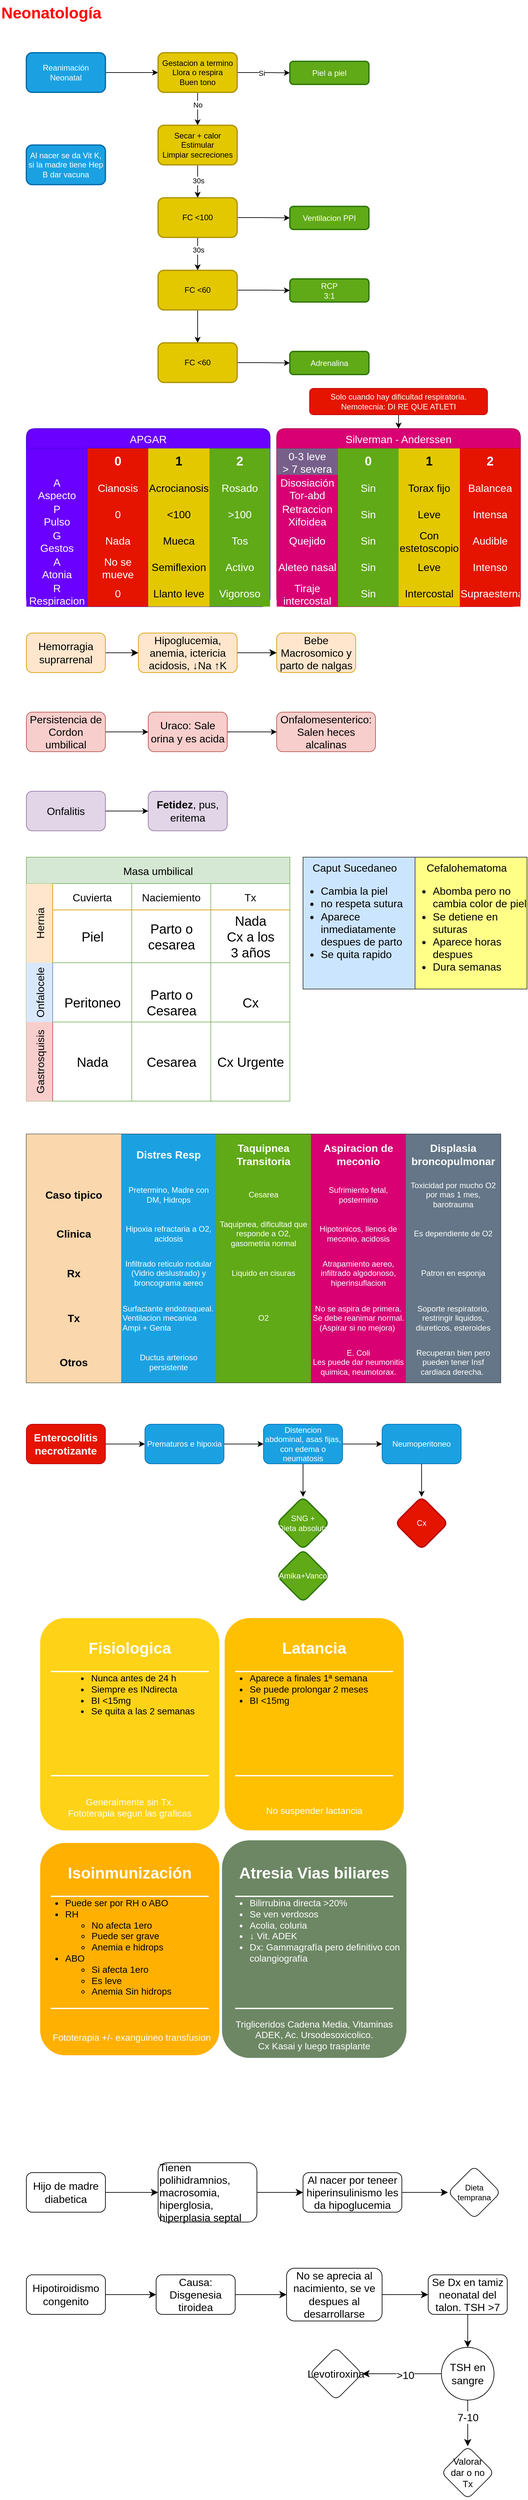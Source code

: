 <mxfile version="21.6.1" type="github">
  <diagram name="Página-1" id="TcPMoGSx8ZJz2rr5X1lu">
    <mxGraphModel dx="382" dy="1340" grid="1" gridSize="10" guides="1" tooltips="1" connect="1" arrows="1" fold="1" page="1" pageScale="1" pageWidth="850" pageHeight="1100" math="0" shadow="0">
      <root>
        <mxCell id="0" />
        <mxCell id="1" parent="0" />
        <mxCell id="HqyEcuFVQdqJihXE6mJL-1" value="Neonatología" style="text;strokeColor=none;fillColor=none;html=1;fontSize=24;fontStyle=1;verticalAlign=middle;align=left;fontColor=#FF0000;" parent="1" vertex="1">
          <mxGeometry x="40" y="40" width="100" height="40" as="geometry" />
        </mxCell>
        <mxCell id="HqyEcuFVQdqJihXE6mJL-4" value="" style="edgeStyle=orthogonalEdgeStyle;rounded=0;orthogonalLoop=1;jettySize=auto;html=1;" parent="1" source="HqyEcuFVQdqJihXE6mJL-2" target="HqyEcuFVQdqJihXE6mJL-3" edge="1">
          <mxGeometry relative="1" as="geometry" />
        </mxCell>
        <mxCell id="HqyEcuFVQdqJihXE6mJL-2" value="Reanimación Neonatal" style="rounded=1;whiteSpace=wrap;html=1;fillColor=#1ba1e2;strokeColor=#006EAF;fontColor=#ffffff;strokeWidth=2;" parent="1" vertex="1">
          <mxGeometry x="80" y="120" width="120" height="60" as="geometry" />
        </mxCell>
        <mxCell id="HqyEcuFVQdqJihXE6mJL-6" value="" style="edgeStyle=orthogonalEdgeStyle;rounded=0;orthogonalLoop=1;jettySize=auto;html=1;" parent="1" source="HqyEcuFVQdqJihXE6mJL-3" target="HqyEcuFVQdqJihXE6mJL-5" edge="1">
          <mxGeometry relative="1" as="geometry" />
        </mxCell>
        <mxCell id="HqyEcuFVQdqJihXE6mJL-10" value="Si" style="edgeLabel;html=1;align=center;verticalAlign=middle;resizable=0;points=[];" parent="HqyEcuFVQdqJihXE6mJL-6" vertex="1" connectable="0">
          <mxGeometry x="-0.075" y="-2" relative="1" as="geometry">
            <mxPoint y="-1" as="offset" />
          </mxGeometry>
        </mxCell>
        <mxCell id="HqyEcuFVQdqJihXE6mJL-8" value="" style="edgeStyle=orthogonalEdgeStyle;rounded=0;orthogonalLoop=1;jettySize=auto;html=1;" parent="1" source="HqyEcuFVQdqJihXE6mJL-3" target="HqyEcuFVQdqJihXE6mJL-7" edge="1">
          <mxGeometry relative="1" as="geometry" />
        </mxCell>
        <mxCell id="HqyEcuFVQdqJihXE6mJL-9" value="No" style="edgeLabel;html=1;align=center;verticalAlign=middle;resizable=0;points=[];" parent="HqyEcuFVQdqJihXE6mJL-8" vertex="1" connectable="0">
          <mxGeometry x="-0.24" relative="1" as="geometry">
            <mxPoint as="offset" />
          </mxGeometry>
        </mxCell>
        <mxCell id="HqyEcuFVQdqJihXE6mJL-3" value="Gestacion a termino&lt;br&gt;Llora o respira&lt;br&gt;Buen tono" style="whiteSpace=wrap;html=1;rounded=1;fillColor=#e3c800;strokeColor=#B09500;fontColor=#000000;strokeWidth=2;" parent="1" vertex="1">
          <mxGeometry x="280" y="120" width="120" height="60" as="geometry" />
        </mxCell>
        <mxCell id="HqyEcuFVQdqJihXE6mJL-5" value="Piel a piel" style="whiteSpace=wrap;html=1;rounded=1;fillColor=#60a917;strokeColor=#2D7600;fontColor=#ffffff;strokeWidth=2;" parent="1" vertex="1">
          <mxGeometry x="480" y="133" width="120" height="35" as="geometry" />
        </mxCell>
        <mxCell id="HqyEcuFVQdqJihXE6mJL-12" value="" style="edgeStyle=orthogonalEdgeStyle;rounded=0;orthogonalLoop=1;jettySize=auto;html=1;" parent="1" source="HqyEcuFVQdqJihXE6mJL-7" target="HqyEcuFVQdqJihXE6mJL-11" edge="1">
          <mxGeometry relative="1" as="geometry" />
        </mxCell>
        <mxCell id="HqyEcuFVQdqJihXE6mJL-13" value="30s" style="edgeLabel;html=1;align=center;verticalAlign=middle;resizable=0;points=[];" parent="HqyEcuFVQdqJihXE6mJL-12" vertex="1" connectable="0">
          <mxGeometry x="-0.04" y="1" relative="1" as="geometry">
            <mxPoint as="offset" />
          </mxGeometry>
        </mxCell>
        <mxCell id="HqyEcuFVQdqJihXE6mJL-7" value="Secar + calor&lt;br&gt;Estimular&lt;br&gt;Limpiar secreciones" style="whiteSpace=wrap;html=1;rounded=1;fillColor=#e3c800;strokeColor=#B09500;fontColor=#000000;strokeWidth=2;" parent="1" vertex="1">
          <mxGeometry x="280" y="230" width="120" height="60" as="geometry" />
        </mxCell>
        <mxCell id="HqyEcuFVQdqJihXE6mJL-15" value="" style="edgeStyle=orthogonalEdgeStyle;rounded=0;orthogonalLoop=1;jettySize=auto;html=1;" parent="1" source="HqyEcuFVQdqJihXE6mJL-11" target="HqyEcuFVQdqJihXE6mJL-14" edge="1">
          <mxGeometry relative="1" as="geometry" />
        </mxCell>
        <mxCell id="HqyEcuFVQdqJihXE6mJL-17" value="" style="edgeStyle=orthogonalEdgeStyle;rounded=0;orthogonalLoop=1;jettySize=auto;html=1;" parent="1" source="HqyEcuFVQdqJihXE6mJL-11" target="HqyEcuFVQdqJihXE6mJL-16" edge="1">
          <mxGeometry relative="1" as="geometry" />
        </mxCell>
        <mxCell id="HqyEcuFVQdqJihXE6mJL-18" value="30s" style="edgeLabel;html=1;align=center;verticalAlign=middle;resizable=0;points=[];" parent="HqyEcuFVQdqJihXE6mJL-17" vertex="1" connectable="0">
          <mxGeometry x="-0.24" y="3" relative="1" as="geometry">
            <mxPoint x="-2" as="offset" />
          </mxGeometry>
        </mxCell>
        <mxCell id="HqyEcuFVQdqJihXE6mJL-11" value="FC &amp;lt;100" style="whiteSpace=wrap;html=1;rounded=1;fillColor=#e3c800;strokeColor=#B09500;fontColor=#000000;strokeWidth=2;" parent="1" vertex="1">
          <mxGeometry x="280" y="340" width="120" height="60" as="geometry" />
        </mxCell>
        <mxCell id="HqyEcuFVQdqJihXE6mJL-14" value="Ventilacion PPI" style="whiteSpace=wrap;html=1;rounded=1;fillColor=#60a917;strokeColor=#2D7600;fontColor=#ffffff;strokeWidth=2;" parent="1" vertex="1">
          <mxGeometry x="480" y="353" width="120" height="35" as="geometry" />
        </mxCell>
        <mxCell id="HqyEcuFVQdqJihXE6mJL-20" value="" style="edgeStyle=orthogonalEdgeStyle;rounded=0;orthogonalLoop=1;jettySize=auto;html=1;" parent="1" source="HqyEcuFVQdqJihXE6mJL-16" target="HqyEcuFVQdqJihXE6mJL-19" edge="1">
          <mxGeometry relative="1" as="geometry" />
        </mxCell>
        <mxCell id="HqyEcuFVQdqJihXE6mJL-22" value="" style="edgeStyle=orthogonalEdgeStyle;rounded=0;orthogonalLoop=1;jettySize=auto;html=1;" parent="1" source="HqyEcuFVQdqJihXE6mJL-16" target="HqyEcuFVQdqJihXE6mJL-21" edge="1">
          <mxGeometry relative="1" as="geometry" />
        </mxCell>
        <mxCell id="HqyEcuFVQdqJihXE6mJL-16" value="FC &amp;lt;60" style="whiteSpace=wrap;html=1;rounded=1;fillColor=#e3c800;strokeColor=#B09500;fontColor=#000000;strokeWidth=2;" parent="1" vertex="1">
          <mxGeometry x="280" y="450" width="120" height="60" as="geometry" />
        </mxCell>
        <mxCell id="HqyEcuFVQdqJihXE6mJL-19" value="RCP &lt;br&gt;3:1" style="whiteSpace=wrap;html=1;rounded=1;fillColor=#60a917;strokeColor=#2D7600;fontColor=#ffffff;strokeWidth=2;" parent="1" vertex="1">
          <mxGeometry x="480" y="463" width="120" height="35" as="geometry" />
        </mxCell>
        <mxCell id="HqyEcuFVQdqJihXE6mJL-24" value="" style="edgeStyle=orthogonalEdgeStyle;rounded=0;orthogonalLoop=1;jettySize=auto;html=1;" parent="1" source="HqyEcuFVQdqJihXE6mJL-21" target="HqyEcuFVQdqJihXE6mJL-23" edge="1">
          <mxGeometry relative="1" as="geometry" />
        </mxCell>
        <mxCell id="HqyEcuFVQdqJihXE6mJL-21" value="FC &amp;lt;60" style="whiteSpace=wrap;html=1;rounded=1;fillColor=#e3c800;strokeColor=#B09500;fontColor=#000000;strokeWidth=2;" parent="1" vertex="1">
          <mxGeometry x="280" y="560" width="120" height="60" as="geometry" />
        </mxCell>
        <mxCell id="HqyEcuFVQdqJihXE6mJL-23" value="Adrenalina" style="whiteSpace=wrap;html=1;rounded=1;fillColor=#60a917;strokeColor=#2D7600;fontColor=#ffffff;strokeWidth=2;" parent="1" vertex="1">
          <mxGeometry x="480" y="573" width="120" height="35" as="geometry" />
        </mxCell>
        <mxCell id="HqyEcuFVQdqJihXE6mJL-25" value="Al nacer se da Vit K, si la madre tiene Hep B dar vacuna" style="whiteSpace=wrap;html=1;fillColor=#1ba1e2;strokeColor=#006EAF;fontColor=#ffffff;rounded=1;strokeWidth=2;" parent="1" vertex="1">
          <mxGeometry x="80" y="260" width="120" height="60" as="geometry" />
        </mxCell>
        <mxCell id="HqyEcuFVQdqJihXE6mJL-27" value="APGAR" style="shape=table;startSize=30;container=1;collapsible=0;childLayout=tableLayout;strokeColor=#3700CC;fontSize=16;fillColor=#6a00ff;fontColor=#ffffff;rounded=1;" parent="1" vertex="1">
          <mxGeometry x="80" y="690" width="370" height="270" as="geometry" />
        </mxCell>
        <mxCell id="HqyEcuFVQdqJihXE6mJL-28" value="" style="shape=tableRow;horizontal=0;startSize=0;swimlaneHead=0;swimlaneBody=0;strokeColor=inherit;top=0;left=0;bottom=0;right=0;collapsible=0;dropTarget=0;fillColor=none;points=[[0,0.5],[1,0.5]];portConstraint=eastwest;fontSize=16;" parent="HqyEcuFVQdqJihXE6mJL-27" vertex="1">
          <mxGeometry y="30" width="370" height="40" as="geometry" />
        </mxCell>
        <mxCell id="HqyEcuFVQdqJihXE6mJL-29" value="" style="shape=partialRectangle;html=1;whiteSpace=wrap;connectable=0;strokeColor=#3700CC;overflow=hidden;fillColor=#6a00ff;top=0;left=0;bottom=0;right=0;pointerEvents=1;fontSize=16;fontColor=#ffffff;" parent="HqyEcuFVQdqJihXE6mJL-28" vertex="1">
          <mxGeometry width="93" height="40" as="geometry">
            <mxRectangle width="93" height="40" as="alternateBounds" />
          </mxGeometry>
        </mxCell>
        <mxCell id="HqyEcuFVQdqJihXE6mJL-30" value="0" style="shape=partialRectangle;html=1;whiteSpace=wrap;connectable=0;strokeColor=#B20000;overflow=hidden;fillColor=#e51400;top=0;left=0;bottom=0;right=0;pointerEvents=1;fontSize=19;fontColor=#ffffff;fontStyle=1;strokeWidth=4;" parent="HqyEcuFVQdqJihXE6mJL-28" vertex="1">
          <mxGeometry x="93" width="92" height="40" as="geometry">
            <mxRectangle width="92" height="40" as="alternateBounds" />
          </mxGeometry>
        </mxCell>
        <mxCell id="HqyEcuFVQdqJihXE6mJL-31" value="1" style="shape=partialRectangle;html=1;whiteSpace=wrap;connectable=0;strokeColor=#B09500;overflow=hidden;fillColor=#e3c800;top=0;left=0;bottom=0;right=0;pointerEvents=1;fontSize=19;fontColor=#000000;fontStyle=1;strokeWidth=4;" parent="HqyEcuFVQdqJihXE6mJL-28" vertex="1">
          <mxGeometry x="185" width="93" height="40" as="geometry">
            <mxRectangle width="93" height="40" as="alternateBounds" />
          </mxGeometry>
        </mxCell>
        <mxCell id="HqyEcuFVQdqJihXE6mJL-52" value="2" style="shape=partialRectangle;html=1;whiteSpace=wrap;connectable=0;strokeColor=#2D7600;overflow=hidden;fillColor=#60a917;top=0;left=0;bottom=0;right=0;pointerEvents=1;fontSize=19;fontColor=#ffffff;fontStyle=1;strokeWidth=4;" parent="HqyEcuFVQdqJihXE6mJL-28" vertex="1">
          <mxGeometry x="278" width="92" height="40" as="geometry">
            <mxRectangle width="92" height="40" as="alternateBounds" />
          </mxGeometry>
        </mxCell>
        <mxCell id="HqyEcuFVQdqJihXE6mJL-32" value="" style="shape=tableRow;horizontal=0;startSize=0;swimlaneHead=0;swimlaneBody=0;strokeColor=inherit;top=0;left=0;bottom=0;right=0;collapsible=0;dropTarget=0;fillColor=none;points=[[0,0.5],[1,0.5]];portConstraint=eastwest;fontSize=16;" parent="HqyEcuFVQdqJihXE6mJL-27" vertex="1">
          <mxGeometry y="70" width="370" height="40" as="geometry" />
        </mxCell>
        <mxCell id="HqyEcuFVQdqJihXE6mJL-33" value="A&lt;br&gt;Aspecto" style="shape=partialRectangle;html=1;whiteSpace=wrap;connectable=0;strokeColor=#3700CC;overflow=hidden;fillColor=#6a00ff;top=0;left=0;bottom=0;right=0;pointerEvents=1;fontSize=16;fontColor=#ffffff;" parent="HqyEcuFVQdqJihXE6mJL-32" vertex="1">
          <mxGeometry width="93" height="40" as="geometry">
            <mxRectangle width="93" height="40" as="alternateBounds" />
          </mxGeometry>
        </mxCell>
        <mxCell id="HqyEcuFVQdqJihXE6mJL-34" value="Cianosis" style="shape=partialRectangle;html=1;whiteSpace=wrap;connectable=0;strokeColor=#B20000;overflow=hidden;fillColor=#e51400;top=0;left=0;bottom=0;right=0;pointerEvents=1;fontSize=16;fontColor=#ffffff;" parent="HqyEcuFVQdqJihXE6mJL-32" vertex="1">
          <mxGeometry x="93" width="92" height="40" as="geometry">
            <mxRectangle width="92" height="40" as="alternateBounds" />
          </mxGeometry>
        </mxCell>
        <mxCell id="HqyEcuFVQdqJihXE6mJL-35" value="Acrocianosis" style="shape=partialRectangle;html=1;whiteSpace=wrap;connectable=0;strokeColor=#B09500;overflow=hidden;fillColor=#e3c800;top=0;left=0;bottom=0;right=0;pointerEvents=1;fontSize=16;fontColor=#000000;" parent="HqyEcuFVQdqJihXE6mJL-32" vertex="1">
          <mxGeometry x="185" width="93" height="40" as="geometry">
            <mxRectangle width="93" height="40" as="alternateBounds" />
          </mxGeometry>
        </mxCell>
        <mxCell id="HqyEcuFVQdqJihXE6mJL-53" value="Rosado" style="shape=partialRectangle;html=1;whiteSpace=wrap;connectable=0;strokeColor=#2D7600;overflow=hidden;fillColor=#60a917;top=0;left=0;bottom=0;right=0;pointerEvents=1;fontSize=16;fontColor=#ffffff;" parent="HqyEcuFVQdqJihXE6mJL-32" vertex="1">
          <mxGeometry x="278" width="92" height="40" as="geometry">
            <mxRectangle width="92" height="40" as="alternateBounds" />
          </mxGeometry>
        </mxCell>
        <mxCell id="HqyEcuFVQdqJihXE6mJL-36" value="" style="shape=tableRow;horizontal=0;startSize=0;swimlaneHead=0;swimlaneBody=0;strokeColor=inherit;top=0;left=0;bottom=0;right=0;collapsible=0;dropTarget=0;fillColor=none;points=[[0,0.5],[1,0.5]];portConstraint=eastwest;fontSize=16;" parent="HqyEcuFVQdqJihXE6mJL-27" vertex="1">
          <mxGeometry y="110" width="370" height="40" as="geometry" />
        </mxCell>
        <mxCell id="HqyEcuFVQdqJihXE6mJL-37" value="P&lt;br&gt;Pulso" style="shape=partialRectangle;html=1;whiteSpace=wrap;connectable=0;strokeColor=#3700CC;overflow=hidden;fillColor=#6a00ff;top=0;left=0;bottom=0;right=0;pointerEvents=1;fontSize=16;fontColor=#ffffff;" parent="HqyEcuFVQdqJihXE6mJL-36" vertex="1">
          <mxGeometry width="93" height="40" as="geometry">
            <mxRectangle width="93" height="40" as="alternateBounds" />
          </mxGeometry>
        </mxCell>
        <mxCell id="HqyEcuFVQdqJihXE6mJL-38" value="0" style="shape=partialRectangle;html=1;whiteSpace=wrap;connectable=0;strokeColor=#B20000;overflow=hidden;fillColor=#e51400;top=0;left=0;bottom=0;right=0;pointerEvents=1;fontSize=16;fontColor=#ffffff;" parent="HqyEcuFVQdqJihXE6mJL-36" vertex="1">
          <mxGeometry x="93" width="92" height="40" as="geometry">
            <mxRectangle width="92" height="40" as="alternateBounds" />
          </mxGeometry>
        </mxCell>
        <mxCell id="HqyEcuFVQdqJihXE6mJL-39" value="&amp;lt;100" style="shape=partialRectangle;html=1;whiteSpace=wrap;connectable=0;strokeColor=#B09500;overflow=hidden;fillColor=#e3c800;top=0;left=0;bottom=0;right=0;pointerEvents=1;fontSize=16;fontColor=#000000;" parent="HqyEcuFVQdqJihXE6mJL-36" vertex="1">
          <mxGeometry x="185" width="93" height="40" as="geometry">
            <mxRectangle width="93" height="40" as="alternateBounds" />
          </mxGeometry>
        </mxCell>
        <mxCell id="HqyEcuFVQdqJihXE6mJL-54" value="&amp;gt;100" style="shape=partialRectangle;html=1;whiteSpace=wrap;connectable=0;strokeColor=#2D7600;overflow=hidden;fillColor=#60a917;top=0;left=0;bottom=0;right=0;pointerEvents=1;fontSize=16;fontColor=#ffffff;" parent="HqyEcuFVQdqJihXE6mJL-36" vertex="1">
          <mxGeometry x="278" width="92" height="40" as="geometry">
            <mxRectangle width="92" height="40" as="alternateBounds" />
          </mxGeometry>
        </mxCell>
        <mxCell id="HqyEcuFVQdqJihXE6mJL-40" style="shape=tableRow;horizontal=0;startSize=0;swimlaneHead=0;swimlaneBody=0;strokeColor=inherit;top=0;left=0;bottom=0;right=0;collapsible=0;dropTarget=0;fillColor=none;points=[[0,0.5],[1,0.5]];portConstraint=eastwest;fontSize=16;" parent="HqyEcuFVQdqJihXE6mJL-27" vertex="1">
          <mxGeometry y="150" width="370" height="40" as="geometry" />
        </mxCell>
        <mxCell id="HqyEcuFVQdqJihXE6mJL-41" value="G&lt;br&gt;Gestos" style="shape=partialRectangle;html=1;whiteSpace=wrap;connectable=0;strokeColor=#3700CC;overflow=hidden;fillColor=#6a00ff;top=0;left=0;bottom=0;right=0;pointerEvents=1;fontSize=16;fontColor=#ffffff;" parent="HqyEcuFVQdqJihXE6mJL-40" vertex="1">
          <mxGeometry width="93" height="40" as="geometry">
            <mxRectangle width="93" height="40" as="alternateBounds" />
          </mxGeometry>
        </mxCell>
        <mxCell id="HqyEcuFVQdqJihXE6mJL-42" value="Nada" style="shape=partialRectangle;html=1;whiteSpace=wrap;connectable=0;strokeColor=#B20000;overflow=hidden;fillColor=#e51400;top=0;left=0;bottom=0;right=0;pointerEvents=1;fontSize=16;fontColor=#ffffff;" parent="HqyEcuFVQdqJihXE6mJL-40" vertex="1">
          <mxGeometry x="93" width="92" height="40" as="geometry">
            <mxRectangle width="92" height="40" as="alternateBounds" />
          </mxGeometry>
        </mxCell>
        <mxCell id="HqyEcuFVQdqJihXE6mJL-43" value="Mueca" style="shape=partialRectangle;html=1;whiteSpace=wrap;connectable=0;strokeColor=#B09500;overflow=hidden;fillColor=#e3c800;top=0;left=0;bottom=0;right=0;pointerEvents=1;fontSize=16;fontColor=#000000;" parent="HqyEcuFVQdqJihXE6mJL-40" vertex="1">
          <mxGeometry x="185" width="93" height="40" as="geometry">
            <mxRectangle width="93" height="40" as="alternateBounds" />
          </mxGeometry>
        </mxCell>
        <mxCell id="HqyEcuFVQdqJihXE6mJL-55" value="Tos" style="shape=partialRectangle;html=1;whiteSpace=wrap;connectable=0;strokeColor=#2D7600;overflow=hidden;fillColor=#60a917;top=0;left=0;bottom=0;right=0;pointerEvents=1;fontSize=16;fontColor=#ffffff;" parent="HqyEcuFVQdqJihXE6mJL-40" vertex="1">
          <mxGeometry x="278" width="92" height="40" as="geometry">
            <mxRectangle width="92" height="40" as="alternateBounds" />
          </mxGeometry>
        </mxCell>
        <mxCell id="HqyEcuFVQdqJihXE6mJL-44" style="shape=tableRow;horizontal=0;startSize=0;swimlaneHead=0;swimlaneBody=0;strokeColor=inherit;top=0;left=0;bottom=0;right=0;collapsible=0;dropTarget=0;fillColor=none;points=[[0,0.5],[1,0.5]];portConstraint=eastwest;fontSize=16;" parent="HqyEcuFVQdqJihXE6mJL-27" vertex="1">
          <mxGeometry y="190" width="370" height="40" as="geometry" />
        </mxCell>
        <mxCell id="HqyEcuFVQdqJihXE6mJL-45" value="A&lt;br&gt;Atonia" style="shape=partialRectangle;html=1;whiteSpace=wrap;connectable=0;strokeColor=#3700CC;overflow=hidden;fillColor=#6a00ff;top=0;left=0;bottom=0;right=0;pointerEvents=1;fontSize=16;fontColor=#ffffff;" parent="HqyEcuFVQdqJihXE6mJL-44" vertex="1">
          <mxGeometry width="93" height="40" as="geometry">
            <mxRectangle width="93" height="40" as="alternateBounds" />
          </mxGeometry>
        </mxCell>
        <mxCell id="HqyEcuFVQdqJihXE6mJL-46" value="No se mueve" style="shape=partialRectangle;html=1;whiteSpace=wrap;connectable=0;strokeColor=#B20000;overflow=hidden;fillColor=#e51400;top=0;left=0;bottom=0;right=0;pointerEvents=1;fontSize=16;fontColor=#ffffff;" parent="HqyEcuFVQdqJihXE6mJL-44" vertex="1">
          <mxGeometry x="93" width="92" height="40" as="geometry">
            <mxRectangle width="92" height="40" as="alternateBounds" />
          </mxGeometry>
        </mxCell>
        <mxCell id="HqyEcuFVQdqJihXE6mJL-47" value="Semiflexion" style="shape=partialRectangle;html=1;whiteSpace=wrap;connectable=0;strokeColor=#B09500;overflow=hidden;fillColor=#e3c800;top=0;left=0;bottom=0;right=0;pointerEvents=1;fontSize=16;fontColor=#000000;" parent="HqyEcuFVQdqJihXE6mJL-44" vertex="1">
          <mxGeometry x="185" width="93" height="40" as="geometry">
            <mxRectangle width="93" height="40" as="alternateBounds" />
          </mxGeometry>
        </mxCell>
        <mxCell id="HqyEcuFVQdqJihXE6mJL-56" value="Activo " style="shape=partialRectangle;html=1;whiteSpace=wrap;connectable=0;strokeColor=#2D7600;overflow=hidden;fillColor=#60a917;top=0;left=0;bottom=0;right=0;pointerEvents=1;fontSize=16;fontColor=#ffffff;" parent="HqyEcuFVQdqJihXE6mJL-44" vertex="1">
          <mxGeometry x="278" width="92" height="40" as="geometry">
            <mxRectangle width="92" height="40" as="alternateBounds" />
          </mxGeometry>
        </mxCell>
        <mxCell id="HqyEcuFVQdqJihXE6mJL-48" style="shape=tableRow;horizontal=0;startSize=0;swimlaneHead=0;swimlaneBody=0;strokeColor=inherit;top=0;left=0;bottom=0;right=0;collapsible=0;dropTarget=0;fillColor=none;points=[[0,0.5],[1,0.5]];portConstraint=eastwest;fontSize=16;" parent="HqyEcuFVQdqJihXE6mJL-27" vertex="1">
          <mxGeometry y="230" width="370" height="40" as="geometry" />
        </mxCell>
        <mxCell id="HqyEcuFVQdqJihXE6mJL-49" value="R&lt;br&gt;Respiracion" style="shape=partialRectangle;html=1;whiteSpace=wrap;connectable=0;strokeColor=#3700CC;overflow=hidden;fillColor=#6a00ff;top=0;left=0;bottom=0;right=0;pointerEvents=1;fontSize=16;fontColor=#ffffff;" parent="HqyEcuFVQdqJihXE6mJL-48" vertex="1">
          <mxGeometry width="93" height="40" as="geometry">
            <mxRectangle width="93" height="40" as="alternateBounds" />
          </mxGeometry>
        </mxCell>
        <mxCell id="HqyEcuFVQdqJihXE6mJL-50" value="0" style="shape=partialRectangle;html=1;whiteSpace=wrap;connectable=0;strokeColor=#B20000;overflow=hidden;fillColor=#e51400;top=0;left=0;bottom=0;right=0;pointerEvents=1;fontSize=16;fontColor=#ffffff;" parent="HqyEcuFVQdqJihXE6mJL-48" vertex="1">
          <mxGeometry x="93" width="92" height="40" as="geometry">
            <mxRectangle width="92" height="40" as="alternateBounds" />
          </mxGeometry>
        </mxCell>
        <mxCell id="HqyEcuFVQdqJihXE6mJL-51" value="Llanto leve" style="shape=partialRectangle;html=1;whiteSpace=wrap;connectable=0;strokeColor=#B09500;overflow=hidden;fillColor=#e3c800;top=0;left=0;bottom=0;right=0;pointerEvents=1;fontSize=16;fontColor=#000000;" parent="HqyEcuFVQdqJihXE6mJL-48" vertex="1">
          <mxGeometry x="185" width="93" height="40" as="geometry">
            <mxRectangle width="93" height="40" as="alternateBounds" />
          </mxGeometry>
        </mxCell>
        <mxCell id="HqyEcuFVQdqJihXE6mJL-57" value="Vigoroso" style="shape=partialRectangle;html=1;whiteSpace=wrap;connectable=0;strokeColor=#2D7600;overflow=hidden;fillColor=#60a917;top=0;left=0;bottom=0;right=0;pointerEvents=1;fontSize=16;fontColor=#ffffff;" parent="HqyEcuFVQdqJihXE6mJL-48" vertex="1">
          <mxGeometry x="278" width="92" height="40" as="geometry">
            <mxRectangle width="92" height="40" as="alternateBounds" />
          </mxGeometry>
        </mxCell>
        <mxCell id="3640d2P8LfR4qgrudTrk-1" value="&lt;div align=&quot;center&quot;&gt;Caput Sucedaneo&lt;br&gt;&lt;/div&gt;&lt;ul&gt;&lt;li&gt;&lt;span style=&quot;background-color: initial;&quot;&gt;Cambia la piel&lt;/span&gt;&lt;br&gt;&lt;/li&gt;&lt;li&gt;&lt;span style=&quot;background-color: initial;&quot;&gt;no respeta sutura&lt;/span&gt;&lt;/li&gt;&lt;li&gt;&lt;span style=&quot;background-color: initial;&quot;&gt;Aparece inmediatamente despues de parto&lt;/span&gt;&lt;/li&gt;&lt;li&gt;&lt;span style=&quot;background-color: initial;&quot;&gt;Se quita rapido&lt;br&gt;&lt;/span&gt;&lt;/li&gt;&lt;/ul&gt;" style="rounded=1;whiteSpace=wrap;html=1;fontSize=16;arcSize=0;verticalAlign=top;align=left;fillColor=#cce5ff;strokeColor=#36393d;spacingLeft=-15;" parent="1" vertex="1">
          <mxGeometry x="500" y="1340" width="170" height="200" as="geometry" />
        </mxCell>
        <mxCell id="3640d2P8LfR4qgrudTrk-2" value="&lt;div align=&quot;center&quot;&gt;Cefalohematoma&lt;br&gt;&lt;/div&gt;&lt;ul&gt;&lt;li&gt;Abomba pero no cambia color de piel&lt;/li&gt;&lt;li&gt;Se detiene en suturas&lt;/li&gt;&lt;li&gt;Aparece horas despues &lt;br&gt;&lt;/li&gt;&lt;li&gt;Dura semanas&lt;br&gt;&lt;/li&gt;&lt;/ul&gt;" style="rounded=1;whiteSpace=wrap;html=1;fontSize=16;arcSize=0;align=left;verticalAlign=top;fillColor=#ffff88;strokeColor=#36393d;spacingLeft=-15;" parent="1" vertex="1">
          <mxGeometry x="670" y="1340" width="170" height="200" as="geometry" />
        </mxCell>
        <mxCell id="3640d2P8LfR4qgrudTrk-5" value="" style="edgeStyle=none;curved=1;rounded=0;orthogonalLoop=1;jettySize=auto;html=1;fontSize=12;startSize=8;endSize=8;" parent="1" source="3640d2P8LfR4qgrudTrk-3" target="3640d2P8LfR4qgrudTrk-4" edge="1">
          <mxGeometry relative="1" as="geometry" />
        </mxCell>
        <mxCell id="3640d2P8LfR4qgrudTrk-3" value="Hemorragia suprarrenal" style="rounded=1;whiteSpace=wrap;html=1;fontSize=16;fillColor=#ffe6cc;strokeColor=#d79b00;" parent="1" vertex="1">
          <mxGeometry x="80" y="1000" width="120" height="60" as="geometry" />
        </mxCell>
        <mxCell id="3640d2P8LfR4qgrudTrk-7" value="" style="edgeStyle=none;curved=1;rounded=0;orthogonalLoop=1;jettySize=auto;html=1;fontSize=12;startSize=8;endSize=8;" parent="1" source="3640d2P8LfR4qgrudTrk-4" target="3640d2P8LfR4qgrudTrk-6" edge="1">
          <mxGeometry relative="1" as="geometry" />
        </mxCell>
        <mxCell id="3640d2P8LfR4qgrudTrk-4" value="Hipoglucemia, anemia, ictericia acidosis, ↓Na ↑K" style="whiteSpace=wrap;html=1;fontSize=16;rounded=1;fillColor=#ffe6cc;strokeColor=#d79b00;" parent="1" vertex="1">
          <mxGeometry x="250" y="1000" width="150" height="60" as="geometry" />
        </mxCell>
        <mxCell id="3640d2P8LfR4qgrudTrk-6" value="Bebe Macrosomico y parto de nalgas" style="whiteSpace=wrap;html=1;fontSize=16;rounded=1;fillColor=#ffe6cc;strokeColor=#d79b00;" parent="1" vertex="1">
          <mxGeometry x="460" y="1000" width="120" height="60" as="geometry" />
        </mxCell>
        <mxCell id="2JyzUB0GVYd7dehp7gKF-7" value="" style="edgeStyle=orthogonalEdgeStyle;rounded=0;orthogonalLoop=1;jettySize=auto;html=1;" parent="1" source="2JyzUB0GVYd7dehp7gKF-1" target="2JyzUB0GVYd7dehp7gKF-3" edge="1">
          <mxGeometry relative="1" as="geometry" />
        </mxCell>
        <mxCell id="2JyzUB0GVYd7dehp7gKF-1" value="Persistencia de Cordon umbilical" style="whiteSpace=wrap;html=1;fontSize=16;rounded=1;fillColor=#f8cecc;strokeColor=#b85450;" parent="1" vertex="1">
          <mxGeometry x="80" y="1120" width="120" height="60" as="geometry" />
        </mxCell>
        <mxCell id="2JyzUB0GVYd7dehp7gKF-8" value="" style="edgeStyle=orthogonalEdgeStyle;rounded=0;orthogonalLoop=1;jettySize=auto;html=1;" parent="1" source="2JyzUB0GVYd7dehp7gKF-3" target="2JyzUB0GVYd7dehp7gKF-5" edge="1">
          <mxGeometry relative="1" as="geometry" />
        </mxCell>
        <mxCell id="2JyzUB0GVYd7dehp7gKF-3" value="Uraco: Sale orina y es acida" style="whiteSpace=wrap;html=1;fontSize=16;rounded=1;fillColor=#f8cecc;strokeColor=#b85450;" parent="1" vertex="1">
          <mxGeometry x="265" y="1120" width="120" height="60" as="geometry" />
        </mxCell>
        <mxCell id="2JyzUB0GVYd7dehp7gKF-5" value="&lt;div&gt;Onfalomesenterico:&lt;/div&gt;&lt;div&gt;Salen heces alcalinas&lt;br&gt; &lt;/div&gt;" style="whiteSpace=wrap;html=1;fontSize=16;rounded=1;spacing=2;fillColor=#f8cecc;strokeColor=#b85450;" parent="1" vertex="1">
          <mxGeometry x="460" y="1120" width="150" height="60" as="geometry" />
        </mxCell>
        <mxCell id="2JyzUB0GVYd7dehp7gKF-13" value="" style="edgeStyle=orthogonalEdgeStyle;rounded=0;orthogonalLoop=1;jettySize=auto;html=1;" parent="1" source="2JyzUB0GVYd7dehp7gKF-9" target="2JyzUB0GVYd7dehp7gKF-11" edge="1">
          <mxGeometry relative="1" as="geometry" />
        </mxCell>
        <mxCell id="2JyzUB0GVYd7dehp7gKF-9" value="Onfalitis" style="whiteSpace=wrap;html=1;fontSize=16;rounded=1;fillColor=#e1d5e7;strokeColor=#9673a6;" parent="1" vertex="1">
          <mxGeometry x="80" y="1240" width="120" height="60" as="geometry" />
        </mxCell>
        <mxCell id="2JyzUB0GVYd7dehp7gKF-11" value="&lt;b&gt;Fetidez&lt;/b&gt;, pus, eritema" style="whiteSpace=wrap;html=1;fontSize=16;rounded=1;fillColor=#e1d5e7;strokeColor=#9673a6;" parent="1" vertex="1">
          <mxGeometry x="265" y="1240" width="120" height="60" as="geometry" />
        </mxCell>
        <mxCell id="2JyzUB0GVYd7dehp7gKF-14" value="Masa umbilical" style="shape=table;childLayout=tableLayout;startSize=40;collapsible=0;recursiveResize=0;expand=0;fontSize=16;fillColor=#d5e8d4;strokeColor=#82b366;" parent="1" vertex="1">
          <mxGeometry x="80" y="1340" width="400" height="370" as="geometry" />
        </mxCell>
        <mxCell id="2JyzUB0GVYd7dehp7gKF-15" value="Hernia" style="shape=tableRow;horizontal=0;swimlaneHead=0;swimlaneBody=0;top=0;left=0;strokeColor=#d79b00;bottom=0;right=0;dropTarget=0;fontStyle=0;fillColor=#ffe6cc;points=[[0,0.5],[1,0.5]];portConstraint=eastwest;startSize=40;collapsible=0;recursiveResize=0;expand=0;fontSize=16;" parent="2JyzUB0GVYd7dehp7gKF-14" vertex="1">
          <mxGeometry y="40" width="400" height="120" as="geometry" />
        </mxCell>
        <mxCell id="2JyzUB0GVYd7dehp7gKF-16" value="Cuvierta" style="swimlane;swimlaneHead=0;swimlaneBody=0;fontStyle=0;strokeColor=inherit;connectable=0;fillColor=none;startSize=40;collapsible=0;recursiveResize=0;expand=0;fontSize=16;" parent="2JyzUB0GVYd7dehp7gKF-15" vertex="1">
          <mxGeometry x="40" width="120" height="120" as="geometry">
            <mxRectangle width="120" height="120" as="alternateBounds" />
          </mxGeometry>
        </mxCell>
        <mxCell id="2JyzUB0GVYd7dehp7gKF-27" value="&lt;font style=&quot;font-size: 20px;&quot;&gt;Piel&lt;/font&gt;" style="text;html=1;align=center;verticalAlign=middle;resizable=0;points=[];autosize=1;strokeColor=none;fillColor=none;" parent="2JyzUB0GVYd7dehp7gKF-16" vertex="1">
          <mxGeometry x="30" y="60" width="60" height="40" as="geometry" />
        </mxCell>
        <mxCell id="2JyzUB0GVYd7dehp7gKF-17" value="Naciemiento" style="swimlane;swimlaneHead=0;swimlaneBody=0;fontStyle=0;strokeColor=inherit;connectable=0;fillColor=none;startSize=40;collapsible=0;recursiveResize=0;expand=0;fontSize=16;" parent="2JyzUB0GVYd7dehp7gKF-15" vertex="1">
          <mxGeometry x="160" width="120" height="120" as="geometry">
            <mxRectangle width="120" height="120" as="alternateBounds" />
          </mxGeometry>
        </mxCell>
        <mxCell id="2JyzUB0GVYd7dehp7gKF-34" value="&lt;font style=&quot;font-size: 20px;&quot;&gt;Parto o &lt;br&gt;cesarea&lt;br&gt;&lt;/font&gt;" style="text;html=1;align=center;verticalAlign=middle;resizable=0;points=[];autosize=1;strokeColor=none;fillColor=none;" parent="2JyzUB0GVYd7dehp7gKF-17" vertex="1">
          <mxGeometry x="15" y="50" width="90" height="60" as="geometry" />
        </mxCell>
        <mxCell id="2JyzUB0GVYd7dehp7gKF-18" value="Tx" style="swimlane;swimlaneHead=0;swimlaneBody=0;fontStyle=0;strokeColor=inherit;connectable=0;fillColor=none;startSize=40;collapsible=0;recursiveResize=0;expand=0;fontSize=16;" parent="2JyzUB0GVYd7dehp7gKF-15" vertex="1">
          <mxGeometry x="280" width="120" height="120" as="geometry">
            <mxRectangle width="120" height="120" as="alternateBounds" />
          </mxGeometry>
        </mxCell>
        <mxCell id="2JyzUB0GVYd7dehp7gKF-33" value="&lt;font style=&quot;font-size: 20px;&quot;&gt;Nada &lt;br&gt;Cx a los &lt;br&gt;3 años&lt;/font&gt;" style="text;html=1;align=center;verticalAlign=middle;resizable=0;points=[];autosize=1;strokeColor=none;fillColor=none;" parent="2JyzUB0GVYd7dehp7gKF-18" vertex="1">
          <mxGeometry x="10" y="35" width="100" height="90" as="geometry" />
        </mxCell>
        <mxCell id="2JyzUB0GVYd7dehp7gKF-19" value="Onfalocele" style="shape=tableRow;horizontal=0;swimlaneHead=0;swimlaneBody=0;top=0;left=0;strokeColor=#6c8ebf;bottom=0;right=0;dropTarget=0;fontStyle=0;fillColor=#dae8fc;points=[[0,0.5],[1,0.5]];portConstraint=eastwest;startSize=40;collapsible=0;recursiveResize=0;expand=0;fontSize=16;" parent="2JyzUB0GVYd7dehp7gKF-14" vertex="1">
          <mxGeometry y="160" width="400" height="90" as="geometry" />
        </mxCell>
        <mxCell id="2JyzUB0GVYd7dehp7gKF-20" value="" style="swimlane;swimlaneHead=0;swimlaneBody=0;fontStyle=0;connectable=0;strokeColor=#6c8ebf;fillColor=#dae8fc;startSize=0;collapsible=0;recursiveResize=0;expand=0;fontSize=16;" parent="2JyzUB0GVYd7dehp7gKF-19" vertex="1">
          <mxGeometry x="40" width="120" height="90" as="geometry">
            <mxRectangle width="120" height="90" as="alternateBounds" />
          </mxGeometry>
        </mxCell>
        <mxCell id="2JyzUB0GVYd7dehp7gKF-31" value="&lt;font style=&quot;font-size: 20px;&quot;&gt;Peritoneo&lt;/font&gt;" style="text;html=1;align=center;verticalAlign=middle;resizable=0;points=[];autosize=1;strokeColor=none;fillColor=none;" parent="2JyzUB0GVYd7dehp7gKF-20" vertex="1">
          <mxGeometry x="5" y="40" width="110" height="40" as="geometry" />
        </mxCell>
        <mxCell id="2JyzUB0GVYd7dehp7gKF-21" value="" style="swimlane;swimlaneHead=0;swimlaneBody=0;fontStyle=0;connectable=0;strokeColor=inherit;fillColor=none;startSize=0;collapsible=0;recursiveResize=0;expand=0;fontSize=16;html=1;" parent="2JyzUB0GVYd7dehp7gKF-19" vertex="1">
          <mxGeometry x="160" width="120" height="90" as="geometry">
            <mxRectangle width="120" height="90" as="alternateBounds" />
          </mxGeometry>
        </mxCell>
        <mxCell id="2JyzUB0GVYd7dehp7gKF-32" value="&lt;font style=&quot;font-size: 20px;&quot;&gt;Parto o &lt;br&gt;Cesarea&lt;br&gt;&lt;/font&gt;" style="text;html=1;align=center;verticalAlign=middle;resizable=0;points=[];autosize=1;strokeColor=none;fillColor=none;" parent="2JyzUB0GVYd7dehp7gKF-21" vertex="1">
          <mxGeometry x="10" y="30" width="100" height="60" as="geometry" />
        </mxCell>
        <mxCell id="2JyzUB0GVYd7dehp7gKF-22" value="" style="swimlane;swimlaneHead=0;swimlaneBody=0;fontStyle=0;connectable=0;strokeColor=inherit;fillColor=none;startSize=0;collapsible=0;recursiveResize=0;expand=0;fontSize=16;" parent="2JyzUB0GVYd7dehp7gKF-19" vertex="1">
          <mxGeometry x="280" width="120" height="90" as="geometry">
            <mxRectangle width="120" height="90" as="alternateBounds" />
          </mxGeometry>
        </mxCell>
        <mxCell id="2JyzUB0GVYd7dehp7gKF-30" value="&lt;font style=&quot;font-size: 20px;&quot;&gt;Cx &lt;br&gt;&lt;/font&gt;" style="text;html=1;align=center;verticalAlign=middle;resizable=0;points=[];autosize=1;strokeColor=none;fillColor=none;" parent="2JyzUB0GVYd7dehp7gKF-22" vertex="1">
          <mxGeometry x="35" y="40" width="50" height="40" as="geometry" />
        </mxCell>
        <mxCell id="2JyzUB0GVYd7dehp7gKF-23" value="Gastrosquisis" style="shape=tableRow;horizontal=0;swimlaneHead=0;swimlaneBody=0;top=0;left=0;strokeColor=#b85450;bottom=0;right=0;dropTarget=0;fontStyle=0;fillColor=#f8cecc;points=[[0,0.5],[1,0.5]];portConstraint=eastwest;startSize=40;collapsible=0;recursiveResize=0;expand=0;fontSize=16;" parent="2JyzUB0GVYd7dehp7gKF-14" vertex="1">
          <mxGeometry y="250" width="400" height="120" as="geometry" />
        </mxCell>
        <mxCell id="2JyzUB0GVYd7dehp7gKF-24" value="" style="swimlane;swimlaneHead=0;swimlaneBody=0;fontStyle=0;connectable=0;strokeColor=inherit;fillColor=none;startSize=0;collapsible=0;recursiveResize=0;expand=0;fontSize=16;" parent="2JyzUB0GVYd7dehp7gKF-23" vertex="1">
          <mxGeometry x="40" width="120" height="120" as="geometry">
            <mxRectangle width="120" height="120" as="alternateBounds" />
          </mxGeometry>
        </mxCell>
        <mxCell id="2JyzUB0GVYd7dehp7gKF-29" value="&lt;font style=&quot;font-size: 20px;&quot;&gt;Nada&lt;/font&gt;" style="text;html=1;align=center;verticalAlign=middle;resizable=0;points=[];autosize=1;strokeColor=none;fillColor=none;" parent="2JyzUB0GVYd7dehp7gKF-24" vertex="1">
          <mxGeometry x="25" y="40" width="70" height="40" as="geometry" />
        </mxCell>
        <mxCell id="2JyzUB0GVYd7dehp7gKF-25" value="" style="swimlane;swimlaneHead=0;swimlaneBody=0;fontStyle=0;connectable=0;strokeColor=inherit;fillColor=none;startSize=0;collapsible=0;recursiveResize=0;expand=0;fontSize=16;" parent="2JyzUB0GVYd7dehp7gKF-23" vertex="1">
          <mxGeometry x="160" width="120" height="120" as="geometry">
            <mxRectangle width="120" height="120" as="alternateBounds" />
          </mxGeometry>
        </mxCell>
        <mxCell id="2JyzUB0GVYd7dehp7gKF-28" value="&lt;font style=&quot;font-size: 20px;&quot;&gt;Cesarea&lt;/font&gt;" style="text;html=1;align=center;verticalAlign=middle;resizable=0;points=[];autosize=1;strokeColor=none;fillColor=none;" parent="2JyzUB0GVYd7dehp7gKF-25" vertex="1">
          <mxGeometry x="10" y="40" width="100" height="40" as="geometry" />
        </mxCell>
        <mxCell id="2JyzUB0GVYd7dehp7gKF-26" value="" style="swimlane;swimlaneHead=0;swimlaneBody=0;fontStyle=0;connectable=0;strokeColor=inherit;fillColor=none;startSize=0;collapsible=0;recursiveResize=0;expand=0;fontSize=16;" parent="2JyzUB0GVYd7dehp7gKF-23" vertex="1">
          <mxGeometry x="280" width="120" height="120" as="geometry">
            <mxRectangle width="120" height="120" as="alternateBounds" />
          </mxGeometry>
        </mxCell>
        <mxCell id="2JyzUB0GVYd7dehp7gKF-35" value="&lt;font style=&quot;font-size: 20px;&quot;&gt;Cx Urgente&lt;br&gt;&lt;/font&gt;" style="text;html=1;align=center;verticalAlign=middle;resizable=0;points=[];autosize=1;strokeColor=none;fillColor=none;" parent="2JyzUB0GVYd7dehp7gKF-26" vertex="1">
          <mxGeometry y="40" width="120" height="40" as="geometry" />
        </mxCell>
        <mxCell id="2JyzUB0GVYd7dehp7gKF-36" value="Silverman - Anderssen" style="shape=table;startSize=30;container=1;collapsible=0;childLayout=tableLayout;strokeColor=#A50040;fontSize=16;fillColor=#d80073;fontColor=#ffffff;rounded=1;" parent="1" vertex="1">
          <mxGeometry x="460" y="690" width="370" height="270" as="geometry" />
        </mxCell>
        <mxCell id="2JyzUB0GVYd7dehp7gKF-37" value="" style="shape=tableRow;horizontal=0;startSize=0;swimlaneHead=0;swimlaneBody=0;strokeColor=inherit;top=0;left=0;bottom=0;right=0;collapsible=0;dropTarget=0;fillColor=none;points=[[0,0.5],[1,0.5]];portConstraint=eastwest;fontSize=16;" parent="2JyzUB0GVYd7dehp7gKF-36" vertex="1">
          <mxGeometry y="30" width="370" height="40" as="geometry" />
        </mxCell>
        <mxCell id="2JyzUB0GVYd7dehp7gKF-38" value="0-3 leve&lt;br&gt;&amp;gt; 7 severa" style="shape=partialRectangle;html=1;whiteSpace=wrap;connectable=0;strokeColor=#432D57;overflow=hidden;fillColor=#76608a;top=0;left=0;bottom=0;right=0;pointerEvents=1;fontSize=16;fontColor=#ffffff;" parent="2JyzUB0GVYd7dehp7gKF-37" vertex="1">
          <mxGeometry width="93" height="40" as="geometry">
            <mxRectangle width="93" height="40" as="alternateBounds" />
          </mxGeometry>
        </mxCell>
        <mxCell id="2JyzUB0GVYd7dehp7gKF-39" value="0" style="shape=partialRectangle;html=1;whiteSpace=wrap;connectable=0;strokeColor=#2D7600;overflow=hidden;fillColor=#60a917;top=0;left=0;bottom=0;right=0;pointerEvents=1;fontSize=19;fontColor=#ffffff;fontStyle=1;strokeWidth=4;" parent="2JyzUB0GVYd7dehp7gKF-37" vertex="1">
          <mxGeometry x="93" width="92" height="40" as="geometry">
            <mxRectangle width="92" height="40" as="alternateBounds" />
          </mxGeometry>
        </mxCell>
        <mxCell id="2JyzUB0GVYd7dehp7gKF-40" value="1" style="shape=partialRectangle;html=1;whiteSpace=wrap;connectable=0;strokeColor=#B09500;overflow=hidden;fillColor=#e3c800;top=0;left=0;bottom=0;right=0;pointerEvents=1;fontSize=19;fontColor=#000000;fontStyle=1;strokeWidth=4;" parent="2JyzUB0GVYd7dehp7gKF-37" vertex="1">
          <mxGeometry x="185" width="93" height="40" as="geometry">
            <mxRectangle width="93" height="40" as="alternateBounds" />
          </mxGeometry>
        </mxCell>
        <mxCell id="2JyzUB0GVYd7dehp7gKF-41" value="2" style="shape=partialRectangle;html=1;whiteSpace=wrap;connectable=0;strokeColor=#B20000;overflow=hidden;fillColor=#e51400;top=0;left=0;bottom=0;right=0;pointerEvents=1;fontSize=19;fontColor=#ffffff;fontStyle=1;strokeWidth=4;" parent="2JyzUB0GVYd7dehp7gKF-37" vertex="1">
          <mxGeometry x="278" width="92" height="40" as="geometry">
            <mxRectangle width="92" height="40" as="alternateBounds" />
          </mxGeometry>
        </mxCell>
        <mxCell id="2JyzUB0GVYd7dehp7gKF-42" value="" style="shape=tableRow;horizontal=0;startSize=0;swimlaneHead=0;swimlaneBody=0;strokeColor=inherit;top=0;left=0;bottom=0;right=0;collapsible=0;dropTarget=0;fillColor=none;points=[[0,0.5],[1,0.5]];portConstraint=eastwest;fontSize=16;" parent="2JyzUB0GVYd7dehp7gKF-36" vertex="1">
          <mxGeometry y="70" width="370" height="40" as="geometry" />
        </mxCell>
        <mxCell id="2JyzUB0GVYd7dehp7gKF-43" value="Disosiación Tor-abd" style="shape=partialRectangle;html=1;whiteSpace=wrap;connectable=0;strokeColor=#A50040;overflow=hidden;fillColor=#d80073;top=0;left=0;bottom=0;right=0;pointerEvents=1;fontSize=16;fontColor=#ffffff;" parent="2JyzUB0GVYd7dehp7gKF-42" vertex="1">
          <mxGeometry width="93" height="40" as="geometry">
            <mxRectangle width="93" height="40" as="alternateBounds" />
          </mxGeometry>
        </mxCell>
        <mxCell id="2JyzUB0GVYd7dehp7gKF-44" value="Sin" style="shape=partialRectangle;html=1;whiteSpace=wrap;connectable=0;strokeColor=#2D7600;overflow=hidden;fillColor=#60a917;top=0;left=0;bottom=0;right=0;pointerEvents=1;fontSize=16;fontColor=#ffffff;" parent="2JyzUB0GVYd7dehp7gKF-42" vertex="1">
          <mxGeometry x="93" width="92" height="40" as="geometry">
            <mxRectangle width="92" height="40" as="alternateBounds" />
          </mxGeometry>
        </mxCell>
        <mxCell id="2JyzUB0GVYd7dehp7gKF-45" value="Torax fijo" style="shape=partialRectangle;html=1;whiteSpace=wrap;connectable=0;strokeColor=#B09500;overflow=hidden;fillColor=#e3c800;top=0;left=0;bottom=0;right=0;pointerEvents=1;fontSize=16;fontColor=#000000;" parent="2JyzUB0GVYd7dehp7gKF-42" vertex="1">
          <mxGeometry x="185" width="93" height="40" as="geometry">
            <mxRectangle width="93" height="40" as="alternateBounds" />
          </mxGeometry>
        </mxCell>
        <mxCell id="2JyzUB0GVYd7dehp7gKF-46" value="Balancea" style="shape=partialRectangle;html=1;whiteSpace=wrap;connectable=0;strokeColor=#B20000;overflow=hidden;fillColor=#e51400;top=0;left=0;bottom=0;right=0;pointerEvents=1;fontSize=16;fontColor=#ffffff;" parent="2JyzUB0GVYd7dehp7gKF-42" vertex="1">
          <mxGeometry x="278" width="92" height="40" as="geometry">
            <mxRectangle width="92" height="40" as="alternateBounds" />
          </mxGeometry>
        </mxCell>
        <mxCell id="2JyzUB0GVYd7dehp7gKF-47" value="" style="shape=tableRow;horizontal=0;startSize=0;swimlaneHead=0;swimlaneBody=0;strokeColor=inherit;top=0;left=0;bottom=0;right=0;collapsible=0;dropTarget=0;fillColor=none;points=[[0,0.5],[1,0.5]];portConstraint=eastwest;fontSize=16;" parent="2JyzUB0GVYd7dehp7gKF-36" vertex="1">
          <mxGeometry y="110" width="370" height="40" as="geometry" />
        </mxCell>
        <mxCell id="2JyzUB0GVYd7dehp7gKF-48" value="Retraccion Xifoidea" style="shape=partialRectangle;html=1;whiteSpace=wrap;connectable=0;strokeColor=#A50040;overflow=hidden;fillColor=#d80073;top=0;left=0;bottom=0;right=0;pointerEvents=1;fontSize=16;fontColor=#ffffff;" parent="2JyzUB0GVYd7dehp7gKF-47" vertex="1">
          <mxGeometry width="93" height="40" as="geometry">
            <mxRectangle width="93" height="40" as="alternateBounds" />
          </mxGeometry>
        </mxCell>
        <mxCell id="2JyzUB0GVYd7dehp7gKF-49" value="Sin" style="shape=partialRectangle;html=1;whiteSpace=wrap;connectable=0;strokeColor=#2D7600;overflow=hidden;fillColor=#60a917;top=0;left=0;bottom=0;right=0;pointerEvents=1;fontSize=16;fontColor=#ffffff;" parent="2JyzUB0GVYd7dehp7gKF-47" vertex="1">
          <mxGeometry x="93" width="92" height="40" as="geometry">
            <mxRectangle width="92" height="40" as="alternateBounds" />
          </mxGeometry>
        </mxCell>
        <mxCell id="2JyzUB0GVYd7dehp7gKF-50" value="Leve" style="shape=partialRectangle;html=1;whiteSpace=wrap;connectable=0;strokeColor=#B09500;overflow=hidden;fillColor=#e3c800;top=0;left=0;bottom=0;right=0;pointerEvents=1;fontSize=16;fontColor=#000000;" parent="2JyzUB0GVYd7dehp7gKF-47" vertex="1">
          <mxGeometry x="185" width="93" height="40" as="geometry">
            <mxRectangle width="93" height="40" as="alternateBounds" />
          </mxGeometry>
        </mxCell>
        <mxCell id="2JyzUB0GVYd7dehp7gKF-51" value="Intensa" style="shape=partialRectangle;html=1;whiteSpace=wrap;connectable=0;strokeColor=#B20000;overflow=hidden;fillColor=#e51400;top=0;left=0;bottom=0;right=0;pointerEvents=1;fontSize=16;fontColor=#ffffff;" parent="2JyzUB0GVYd7dehp7gKF-47" vertex="1">
          <mxGeometry x="278" width="92" height="40" as="geometry">
            <mxRectangle width="92" height="40" as="alternateBounds" />
          </mxGeometry>
        </mxCell>
        <mxCell id="2JyzUB0GVYd7dehp7gKF-52" style="shape=tableRow;horizontal=0;startSize=0;swimlaneHead=0;swimlaneBody=0;strokeColor=inherit;top=0;left=0;bottom=0;right=0;collapsible=0;dropTarget=0;fillColor=none;points=[[0,0.5],[1,0.5]];portConstraint=eastwest;fontSize=16;" parent="2JyzUB0GVYd7dehp7gKF-36" vertex="1">
          <mxGeometry y="150" width="370" height="40" as="geometry" />
        </mxCell>
        <mxCell id="2JyzUB0GVYd7dehp7gKF-53" value="Quejido" style="shape=partialRectangle;html=1;whiteSpace=wrap;connectable=0;strokeColor=#A50040;overflow=hidden;fillColor=#d80073;top=0;left=0;bottom=0;right=0;pointerEvents=1;fontSize=16;fontColor=#ffffff;" parent="2JyzUB0GVYd7dehp7gKF-52" vertex="1">
          <mxGeometry width="93" height="40" as="geometry">
            <mxRectangle width="93" height="40" as="alternateBounds" />
          </mxGeometry>
        </mxCell>
        <mxCell id="2JyzUB0GVYd7dehp7gKF-54" value="Sin" style="shape=partialRectangle;html=1;whiteSpace=wrap;connectable=0;strokeColor=#2D7600;overflow=hidden;fillColor=#60a917;top=0;left=0;bottom=0;right=0;pointerEvents=1;fontSize=16;fontColor=#ffffff;" parent="2JyzUB0GVYd7dehp7gKF-52" vertex="1">
          <mxGeometry x="93" width="92" height="40" as="geometry">
            <mxRectangle width="92" height="40" as="alternateBounds" />
          </mxGeometry>
        </mxCell>
        <mxCell id="2JyzUB0GVYd7dehp7gKF-55" value="Con estetoscopio" style="shape=partialRectangle;html=1;whiteSpace=wrap;connectable=0;strokeColor=#B09500;overflow=hidden;fillColor=#e3c800;top=0;left=0;bottom=0;right=0;pointerEvents=1;fontSize=16;fontColor=#000000;" parent="2JyzUB0GVYd7dehp7gKF-52" vertex="1">
          <mxGeometry x="185" width="93" height="40" as="geometry">
            <mxRectangle width="93" height="40" as="alternateBounds" />
          </mxGeometry>
        </mxCell>
        <mxCell id="2JyzUB0GVYd7dehp7gKF-56" value="Audible" style="shape=partialRectangle;html=1;whiteSpace=wrap;connectable=0;strokeColor=#B20000;overflow=hidden;fillColor=#e51400;top=0;left=0;bottom=0;right=0;pointerEvents=1;fontSize=16;fontColor=#ffffff;" parent="2JyzUB0GVYd7dehp7gKF-52" vertex="1">
          <mxGeometry x="278" width="92" height="40" as="geometry">
            <mxRectangle width="92" height="40" as="alternateBounds" />
          </mxGeometry>
        </mxCell>
        <mxCell id="2JyzUB0GVYd7dehp7gKF-57" style="shape=tableRow;horizontal=0;startSize=0;swimlaneHead=0;swimlaneBody=0;strokeColor=inherit;top=0;left=0;bottom=0;right=0;collapsible=0;dropTarget=0;fillColor=none;points=[[0,0.5],[1,0.5]];portConstraint=eastwest;fontSize=16;" parent="2JyzUB0GVYd7dehp7gKF-36" vertex="1">
          <mxGeometry y="190" width="370" height="40" as="geometry" />
        </mxCell>
        <mxCell id="2JyzUB0GVYd7dehp7gKF-58" value="Aleteo nasal" style="shape=partialRectangle;html=1;whiteSpace=wrap;connectable=0;strokeColor=#A50040;overflow=hidden;fillColor=#d80073;top=0;left=0;bottom=0;right=0;pointerEvents=1;fontSize=16;fontColor=#ffffff;" parent="2JyzUB0GVYd7dehp7gKF-57" vertex="1">
          <mxGeometry width="93" height="40" as="geometry">
            <mxRectangle width="93" height="40" as="alternateBounds" />
          </mxGeometry>
        </mxCell>
        <mxCell id="2JyzUB0GVYd7dehp7gKF-59" value="Sin" style="shape=partialRectangle;html=1;whiteSpace=wrap;connectable=0;strokeColor=#2D7600;overflow=hidden;fillColor=#60a917;top=0;left=0;bottom=0;right=0;pointerEvents=1;fontSize=16;fontColor=#ffffff;" parent="2JyzUB0GVYd7dehp7gKF-57" vertex="1">
          <mxGeometry x="93" width="92" height="40" as="geometry">
            <mxRectangle width="92" height="40" as="alternateBounds" />
          </mxGeometry>
        </mxCell>
        <mxCell id="2JyzUB0GVYd7dehp7gKF-60" value="Leve" style="shape=partialRectangle;html=1;whiteSpace=wrap;connectable=0;strokeColor=#B09500;overflow=hidden;fillColor=#e3c800;top=0;left=0;bottom=0;right=0;pointerEvents=1;fontSize=16;fontColor=#000000;" parent="2JyzUB0GVYd7dehp7gKF-57" vertex="1">
          <mxGeometry x="185" width="93" height="40" as="geometry">
            <mxRectangle width="93" height="40" as="alternateBounds" />
          </mxGeometry>
        </mxCell>
        <mxCell id="2JyzUB0GVYd7dehp7gKF-61" value="Intenso" style="shape=partialRectangle;html=1;whiteSpace=wrap;connectable=0;strokeColor=#B20000;overflow=hidden;fillColor=#e51400;top=0;left=0;bottom=0;right=0;pointerEvents=1;fontSize=16;fontColor=#ffffff;" parent="2JyzUB0GVYd7dehp7gKF-57" vertex="1">
          <mxGeometry x="278" width="92" height="40" as="geometry">
            <mxRectangle width="92" height="40" as="alternateBounds" />
          </mxGeometry>
        </mxCell>
        <mxCell id="2JyzUB0GVYd7dehp7gKF-62" style="shape=tableRow;horizontal=0;startSize=0;swimlaneHead=0;swimlaneBody=0;strokeColor=inherit;top=0;left=0;bottom=0;right=0;collapsible=0;dropTarget=0;fillColor=none;points=[[0,0.5],[1,0.5]];portConstraint=eastwest;fontSize=16;" parent="2JyzUB0GVYd7dehp7gKF-36" vertex="1">
          <mxGeometry y="230" width="370" height="40" as="geometry" />
        </mxCell>
        <mxCell id="2JyzUB0GVYd7dehp7gKF-63" value="Tiraje intercostal" style="shape=partialRectangle;html=1;whiteSpace=wrap;connectable=0;strokeColor=#A50040;overflow=hidden;fillColor=#d80073;top=0;left=0;bottom=0;right=0;pointerEvents=1;fontSize=16;fontColor=#ffffff;" parent="2JyzUB0GVYd7dehp7gKF-62" vertex="1">
          <mxGeometry width="93" height="40" as="geometry">
            <mxRectangle width="93" height="40" as="alternateBounds" />
          </mxGeometry>
        </mxCell>
        <mxCell id="2JyzUB0GVYd7dehp7gKF-64" value="Sin" style="shape=partialRectangle;html=1;whiteSpace=wrap;connectable=0;strokeColor=#2D7600;overflow=hidden;fillColor=#60a917;top=0;left=0;bottom=0;right=0;pointerEvents=1;fontSize=16;fontColor=#ffffff;" parent="2JyzUB0GVYd7dehp7gKF-62" vertex="1">
          <mxGeometry x="93" width="92" height="40" as="geometry">
            <mxRectangle width="92" height="40" as="alternateBounds" />
          </mxGeometry>
        </mxCell>
        <mxCell id="2JyzUB0GVYd7dehp7gKF-65" value="Intercostal" style="shape=partialRectangle;html=1;whiteSpace=wrap;connectable=0;strokeColor=#B09500;overflow=hidden;fillColor=#e3c800;top=0;left=0;bottom=0;right=0;pointerEvents=1;fontSize=16;fontColor=#000000;" parent="2JyzUB0GVYd7dehp7gKF-62" vertex="1">
          <mxGeometry x="185" width="93" height="40" as="geometry">
            <mxRectangle width="93" height="40" as="alternateBounds" />
          </mxGeometry>
        </mxCell>
        <mxCell id="2JyzUB0GVYd7dehp7gKF-66" value="Supraesternal" style="shape=partialRectangle;html=1;whiteSpace=wrap;connectable=0;strokeColor=#B20000;overflow=hidden;fillColor=#e51400;top=0;left=0;bottom=0;right=0;pointerEvents=1;fontSize=16;fontColor=#ffffff;" parent="2JyzUB0GVYd7dehp7gKF-62" vertex="1">
          <mxGeometry x="278" width="92" height="40" as="geometry">
            <mxRectangle width="92" height="40" as="alternateBounds" />
          </mxGeometry>
        </mxCell>
        <mxCell id="2JyzUB0GVYd7dehp7gKF-68" style="edgeStyle=orthogonalEdgeStyle;rounded=0;orthogonalLoop=1;jettySize=auto;html=1;" parent="1" source="2JyzUB0GVYd7dehp7gKF-67" target="2JyzUB0GVYd7dehp7gKF-36" edge="1">
          <mxGeometry relative="1" as="geometry" />
        </mxCell>
        <mxCell id="2JyzUB0GVYd7dehp7gKF-67" value="Solo cuando hay dificultad respiratoria.&lt;br&gt;Nemotecnia: DI RE QUE ATLETI" style="rounded=1;whiteSpace=wrap;html=1;fillColor=#e51400;fontColor=#ffffff;strokeColor=#B20000;" parent="1" vertex="1">
          <mxGeometry x="510" y="629" width="270" height="40" as="geometry" />
        </mxCell>
        <mxCell id="NbEfAGg2gPnOYmqMoiis-1" value="" style="shape=table;startSize=0;container=1;collapsible=0;childLayout=tableLayout;fontSize=12;" parent="1" vertex="1">
          <mxGeometry x="80" y="1760" width="720" height="377" as="geometry" />
        </mxCell>
        <mxCell id="NbEfAGg2gPnOYmqMoiis-2" value="" style="shape=tableRow;horizontal=0;startSize=0;swimlaneHead=0;swimlaneBody=0;strokeColor=inherit;top=0;left=0;bottom=0;right=0;collapsible=0;dropTarget=0;fillColor=none;points=[[0,0.5],[1,0.5]];portConstraint=eastwest;fontSize=16;fontStyle=1" parent="NbEfAGg2gPnOYmqMoiis-1" vertex="1">
          <mxGeometry width="720" height="62" as="geometry" />
        </mxCell>
        <mxCell id="NbEfAGg2gPnOYmqMoiis-3" value="" style="shape=partialRectangle;html=1;whiteSpace=wrap;connectable=0;strokeColor=#b46504;overflow=hidden;fillColor=#fad7ac;top=0;left=0;bottom=0;right=0;pointerEvents=1;fontSize=16;" parent="NbEfAGg2gPnOYmqMoiis-2" vertex="1">
          <mxGeometry width="144" height="62" as="geometry">
            <mxRectangle width="144" height="62" as="alternateBounds" />
          </mxGeometry>
        </mxCell>
        <mxCell id="NbEfAGg2gPnOYmqMoiis-4" value="Distres Resp" style="shape=partialRectangle;html=1;whiteSpace=wrap;connectable=0;strokeColor=#006EAF;overflow=hidden;fillColor=#1ba1e2;top=0;left=0;bottom=0;right=0;pointerEvents=1;fontSize=16;fontColor=#ffffff;fontStyle=1" parent="NbEfAGg2gPnOYmqMoiis-2" vertex="1">
          <mxGeometry x="144" width="144" height="62" as="geometry">
            <mxRectangle width="144" height="62" as="alternateBounds" />
          </mxGeometry>
        </mxCell>
        <mxCell id="NbEfAGg2gPnOYmqMoiis-5" value="Taquipnea Transitoria" style="shape=partialRectangle;html=1;whiteSpace=wrap;connectable=0;strokeColor=#2D7600;overflow=hidden;fillColor=#60a917;top=0;left=0;bottom=0;right=0;pointerEvents=1;fontSize=16;fontColor=#ffffff;fontStyle=1" parent="NbEfAGg2gPnOYmqMoiis-2" vertex="1">
          <mxGeometry x="288" width="144" height="62" as="geometry">
            <mxRectangle width="144" height="62" as="alternateBounds" />
          </mxGeometry>
        </mxCell>
        <mxCell id="NbEfAGg2gPnOYmqMoiis-22" value="Aspiracion de meconio" style="shape=partialRectangle;html=1;whiteSpace=wrap;connectable=0;strokeColor=#A50040;overflow=hidden;fillColor=#d80073;top=0;left=0;bottom=0;right=0;pointerEvents=1;fontSize=16;fontColor=#ffffff;fontStyle=1" parent="NbEfAGg2gPnOYmqMoiis-2" vertex="1">
          <mxGeometry x="432" width="144" height="62" as="geometry">
            <mxRectangle width="144" height="62" as="alternateBounds" />
          </mxGeometry>
        </mxCell>
        <mxCell id="NbEfAGg2gPnOYmqMoiis-27" value="Displasia broncopulmonar" style="shape=partialRectangle;html=1;whiteSpace=wrap;connectable=0;strokeColor=#314354;overflow=hidden;fillColor=#647687;top=0;left=0;bottom=0;right=0;pointerEvents=1;fontSize=16;fontColor=#ffffff;fontStyle=1" parent="NbEfAGg2gPnOYmqMoiis-2" vertex="1">
          <mxGeometry x="576" width="144" height="62" as="geometry">
            <mxRectangle width="144" height="62" as="alternateBounds" />
          </mxGeometry>
        </mxCell>
        <mxCell id="NbEfAGg2gPnOYmqMoiis-6" value="" style="shape=tableRow;horizontal=0;startSize=0;swimlaneHead=0;swimlaneBody=0;strokeColor=inherit;top=0;left=0;bottom=0;right=0;collapsible=0;dropTarget=0;fillColor=none;points=[[0,0.5],[1,0.5]];portConstraint=eastwest;fontSize=16;" parent="NbEfAGg2gPnOYmqMoiis-1" vertex="1">
          <mxGeometry y="62" width="720" height="60" as="geometry" />
        </mxCell>
        <mxCell id="NbEfAGg2gPnOYmqMoiis-7" value="Caso tipico" style="shape=partialRectangle;html=1;whiteSpace=wrap;connectable=0;strokeColor=#b46504;overflow=hidden;fillColor=#fad7ac;top=0;left=0;bottom=0;right=0;pointerEvents=1;fontSize=16;fontStyle=1" parent="NbEfAGg2gPnOYmqMoiis-6" vertex="1">
          <mxGeometry width="144" height="60" as="geometry">
            <mxRectangle width="144" height="60" as="alternateBounds" />
          </mxGeometry>
        </mxCell>
        <mxCell id="NbEfAGg2gPnOYmqMoiis-8" value="Pretermino, Madre con DM, Hidrops" style="shape=partialRectangle;html=1;whiteSpace=wrap;connectable=0;strokeColor=#006EAF;overflow=hidden;fillColor=#1ba1e2;top=0;left=0;bottom=0;right=0;pointerEvents=1;fontSize=12;fontColor=#ffffff;" parent="NbEfAGg2gPnOYmqMoiis-6" vertex="1">
          <mxGeometry x="144" width="144" height="60" as="geometry">
            <mxRectangle width="144" height="60" as="alternateBounds" />
          </mxGeometry>
        </mxCell>
        <mxCell id="NbEfAGg2gPnOYmqMoiis-9" value="Cesarea" style="shape=partialRectangle;html=1;whiteSpace=wrap;connectable=0;strokeColor=#2D7600;overflow=hidden;fillColor=#60a917;top=0;left=0;bottom=0;right=0;pointerEvents=1;fontSize=12;fontColor=#ffffff;" parent="NbEfAGg2gPnOYmqMoiis-6" vertex="1">
          <mxGeometry x="288" width="144" height="60" as="geometry">
            <mxRectangle width="144" height="60" as="alternateBounds" />
          </mxGeometry>
        </mxCell>
        <mxCell id="NbEfAGg2gPnOYmqMoiis-23" value="Sufrimiento fetal, postermino" style="shape=partialRectangle;html=1;whiteSpace=wrap;connectable=0;strokeColor=#A50040;overflow=hidden;fillColor=#d80073;top=0;left=0;bottom=0;right=0;pointerEvents=1;fontSize=12;fontColor=#ffffff;" parent="NbEfAGg2gPnOYmqMoiis-6" vertex="1">
          <mxGeometry x="432" width="144" height="60" as="geometry">
            <mxRectangle width="144" height="60" as="alternateBounds" />
          </mxGeometry>
        </mxCell>
        <mxCell id="NbEfAGg2gPnOYmqMoiis-28" value="Toxicidad por mucho O2 por mas 1 mes, barotrauma" style="shape=partialRectangle;html=1;whiteSpace=wrap;connectable=0;strokeColor=#314354;overflow=hidden;fillColor=#647687;top=0;left=0;bottom=0;right=0;pointerEvents=1;fontSize=12;fontColor=#ffffff;" parent="NbEfAGg2gPnOYmqMoiis-6" vertex="1">
          <mxGeometry x="576" width="144" height="60" as="geometry">
            <mxRectangle width="144" height="60" as="alternateBounds" />
          </mxGeometry>
        </mxCell>
        <mxCell id="NbEfAGg2gPnOYmqMoiis-43" style="shape=tableRow;horizontal=0;startSize=0;swimlaneHead=0;swimlaneBody=0;strokeColor=inherit;top=0;left=0;bottom=0;right=0;collapsible=0;dropTarget=0;fillColor=none;points=[[0,0.5],[1,0.5]];portConstraint=eastwest;fontSize=16;" parent="NbEfAGg2gPnOYmqMoiis-1" vertex="1">
          <mxGeometry y="122" width="720" height="58" as="geometry" />
        </mxCell>
        <mxCell id="NbEfAGg2gPnOYmqMoiis-44" value="Clinica" style="shape=partialRectangle;html=1;whiteSpace=wrap;connectable=0;strokeColor=#b46504;overflow=hidden;fillColor=#fad7ac;top=0;left=0;bottom=0;right=0;pointerEvents=1;fontSize=16;fontStyle=1" parent="NbEfAGg2gPnOYmqMoiis-43" vertex="1">
          <mxGeometry width="144" height="58" as="geometry">
            <mxRectangle width="144" height="58" as="alternateBounds" />
          </mxGeometry>
        </mxCell>
        <mxCell id="NbEfAGg2gPnOYmqMoiis-45" value="Hipoxia refractaria a O2, acidosis" style="shape=partialRectangle;html=1;whiteSpace=wrap;connectable=0;strokeColor=#006EAF;overflow=hidden;fillColor=#1ba1e2;top=0;left=0;bottom=0;right=0;pointerEvents=1;fontSize=12;fontColor=#ffffff;" parent="NbEfAGg2gPnOYmqMoiis-43" vertex="1">
          <mxGeometry x="144" width="144" height="58" as="geometry">
            <mxRectangle width="144" height="58" as="alternateBounds" />
          </mxGeometry>
        </mxCell>
        <mxCell id="NbEfAGg2gPnOYmqMoiis-46" value="Taquipnea, dificultad que responde a O2, gasometria normal" style="shape=partialRectangle;html=1;whiteSpace=wrap;connectable=0;strokeColor=#2D7600;overflow=hidden;fillColor=#60a917;top=0;left=0;bottom=0;right=0;pointerEvents=1;fontSize=12;fontColor=#ffffff;" parent="NbEfAGg2gPnOYmqMoiis-43" vertex="1">
          <mxGeometry x="288" width="144" height="58" as="geometry">
            <mxRectangle width="144" height="58" as="alternateBounds" />
          </mxGeometry>
        </mxCell>
        <mxCell id="NbEfAGg2gPnOYmqMoiis-47" value="Hipotonicos, llenos de meconio, acidosis" style="shape=partialRectangle;html=1;whiteSpace=wrap;connectable=0;strokeColor=#A50040;overflow=hidden;fillColor=#d80073;top=0;left=0;bottom=0;right=0;pointerEvents=1;fontSize=12;fontColor=#ffffff;" parent="NbEfAGg2gPnOYmqMoiis-43" vertex="1">
          <mxGeometry x="432" width="144" height="58" as="geometry">
            <mxRectangle width="144" height="58" as="alternateBounds" />
          </mxGeometry>
        </mxCell>
        <mxCell id="NbEfAGg2gPnOYmqMoiis-48" value="Es dependiente de O2" style="shape=partialRectangle;html=1;whiteSpace=wrap;connectable=0;strokeColor=#314354;overflow=hidden;fillColor=#647687;top=0;left=0;bottom=0;right=0;pointerEvents=1;fontSize=12;fontColor=#ffffff;" parent="NbEfAGg2gPnOYmqMoiis-43" vertex="1">
          <mxGeometry x="576" width="144" height="58" as="geometry">
            <mxRectangle width="144" height="58" as="alternateBounds" />
          </mxGeometry>
        </mxCell>
        <mxCell id="NbEfAGg2gPnOYmqMoiis-10" value="" style="shape=tableRow;horizontal=0;startSize=0;swimlaneHead=0;swimlaneBody=0;strokeColor=inherit;top=0;left=0;bottom=0;right=0;collapsible=0;dropTarget=0;fillColor=none;points=[[0,0.5],[1,0.5]];portConstraint=eastwest;fontSize=16;" parent="NbEfAGg2gPnOYmqMoiis-1" vertex="1">
          <mxGeometry y="180" width="720" height="62" as="geometry" />
        </mxCell>
        <mxCell id="NbEfAGg2gPnOYmqMoiis-11" value="Rx" style="shape=partialRectangle;html=1;whiteSpace=wrap;connectable=0;strokeColor=#b46504;overflow=hidden;fillColor=#fad7ac;top=0;left=0;bottom=0;right=0;pointerEvents=1;fontSize=16;fontStyle=1" parent="NbEfAGg2gPnOYmqMoiis-10" vertex="1">
          <mxGeometry width="144" height="62" as="geometry">
            <mxRectangle width="144" height="62" as="alternateBounds" />
          </mxGeometry>
        </mxCell>
        <mxCell id="NbEfAGg2gPnOYmqMoiis-12" value="Infiltrado reticulo nodular (Vidrio deslustrado) y broncograma aereo" style="shape=partialRectangle;html=1;whiteSpace=wrap;connectable=0;strokeColor=#006EAF;overflow=hidden;fillColor=#1ba1e2;top=0;left=0;bottom=0;right=0;pointerEvents=1;fontSize=12;fontColor=#ffffff;" parent="NbEfAGg2gPnOYmqMoiis-10" vertex="1">
          <mxGeometry x="144" width="144" height="62" as="geometry">
            <mxRectangle width="144" height="62" as="alternateBounds" />
          </mxGeometry>
        </mxCell>
        <mxCell id="NbEfAGg2gPnOYmqMoiis-13" value="Liquido en cisuras" style="shape=partialRectangle;html=1;whiteSpace=wrap;connectable=0;strokeColor=#2D7600;overflow=hidden;fillColor=#60a917;top=0;left=0;bottom=0;right=0;pointerEvents=1;fontSize=12;fontColor=#ffffff;" parent="NbEfAGg2gPnOYmqMoiis-10" vertex="1">
          <mxGeometry x="288" width="144" height="62" as="geometry">
            <mxRectangle width="144" height="62" as="alternateBounds" />
          </mxGeometry>
        </mxCell>
        <mxCell id="NbEfAGg2gPnOYmqMoiis-24" value="Atrapamiento aereo, infiltrado algodonoso, hiperinsuflacion" style="shape=partialRectangle;html=1;whiteSpace=wrap;connectable=0;strokeColor=#A50040;overflow=hidden;fillColor=#d80073;top=0;left=0;bottom=0;right=0;pointerEvents=1;fontSize=12;fontColor=#ffffff;" parent="NbEfAGg2gPnOYmqMoiis-10" vertex="1">
          <mxGeometry x="432" width="144" height="62" as="geometry">
            <mxRectangle width="144" height="62" as="alternateBounds" />
          </mxGeometry>
        </mxCell>
        <mxCell id="NbEfAGg2gPnOYmqMoiis-29" value="Patron en esponja" style="shape=partialRectangle;html=1;whiteSpace=wrap;connectable=0;strokeColor=#314354;overflow=hidden;fillColor=#647687;top=0;left=0;bottom=0;right=0;pointerEvents=1;fontSize=12;fontColor=#ffffff;" parent="NbEfAGg2gPnOYmqMoiis-10" vertex="1">
          <mxGeometry x="576" width="144" height="62" as="geometry">
            <mxRectangle width="144" height="62" as="alternateBounds" />
          </mxGeometry>
        </mxCell>
        <mxCell id="NbEfAGg2gPnOYmqMoiis-14" style="shape=tableRow;horizontal=0;startSize=0;swimlaneHead=0;swimlaneBody=0;strokeColor=inherit;top=0;left=0;bottom=0;right=0;collapsible=0;dropTarget=0;fillColor=none;points=[[0,0.5],[1,0.5]];portConstraint=eastwest;fontSize=16;" parent="NbEfAGg2gPnOYmqMoiis-1" vertex="1">
          <mxGeometry y="242" width="720" height="73" as="geometry" />
        </mxCell>
        <mxCell id="NbEfAGg2gPnOYmqMoiis-15" value="Tx" style="shape=partialRectangle;html=1;whiteSpace=wrap;connectable=0;strokeColor=#b46504;overflow=hidden;fillColor=#fad7ac;top=0;left=0;bottom=0;right=0;pointerEvents=1;fontSize=16;fontStyle=1" parent="NbEfAGg2gPnOYmqMoiis-14" vertex="1">
          <mxGeometry width="144" height="73" as="geometry">
            <mxRectangle width="144" height="73" as="alternateBounds" />
          </mxGeometry>
        </mxCell>
        <mxCell id="NbEfAGg2gPnOYmqMoiis-16" value="Surfactante endotraqueal. Ventilacion mecanica&lt;br&gt;Ampi + Genta" style="shape=partialRectangle;html=1;whiteSpace=wrap;connectable=0;strokeColor=#006EAF;overflow=hidden;fillColor=#1ba1e2;top=0;left=0;bottom=0;right=0;pointerEvents=1;fontSize=12;align=left;fontColor=#ffffff;" parent="NbEfAGg2gPnOYmqMoiis-14" vertex="1">
          <mxGeometry x="144" width="144" height="73" as="geometry">
            <mxRectangle width="144" height="73" as="alternateBounds" />
          </mxGeometry>
        </mxCell>
        <mxCell id="NbEfAGg2gPnOYmqMoiis-17" value="O2" style="shape=partialRectangle;html=1;whiteSpace=wrap;connectable=0;strokeColor=#2D7600;overflow=hidden;fillColor=#60a917;top=0;left=0;bottom=0;right=0;pointerEvents=1;fontSize=12;fontColor=#ffffff;" parent="NbEfAGg2gPnOYmqMoiis-14" vertex="1">
          <mxGeometry x="288" width="144" height="73" as="geometry">
            <mxRectangle width="144" height="73" as="alternateBounds" />
          </mxGeometry>
        </mxCell>
        <mxCell id="NbEfAGg2gPnOYmqMoiis-25" value="No se aspira de primera. Se debe reanimar normal. (Aspirar si no mejora)&amp;nbsp;" style="shape=partialRectangle;html=1;whiteSpace=wrap;connectable=0;strokeColor=#A50040;overflow=hidden;fillColor=#d80073;top=0;left=0;bottom=0;right=0;pointerEvents=1;fontSize=12;fontColor=#ffffff;" parent="NbEfAGg2gPnOYmqMoiis-14" vertex="1">
          <mxGeometry x="432" width="144" height="73" as="geometry">
            <mxRectangle width="144" height="73" as="alternateBounds" />
          </mxGeometry>
        </mxCell>
        <mxCell id="NbEfAGg2gPnOYmqMoiis-30" value="Soporte respiratorio, restringir liquidos, diureticos, esteroides" style="shape=partialRectangle;html=1;whiteSpace=wrap;connectable=0;strokeColor=#314354;overflow=hidden;fillColor=#647687;top=0;left=0;bottom=0;right=0;pointerEvents=1;fontSize=12;fontColor=#ffffff;" parent="NbEfAGg2gPnOYmqMoiis-14" vertex="1">
          <mxGeometry x="576" width="144" height="73" as="geometry">
            <mxRectangle width="144" height="73" as="alternateBounds" />
          </mxGeometry>
        </mxCell>
        <mxCell id="NbEfAGg2gPnOYmqMoiis-18" style="shape=tableRow;horizontal=0;startSize=0;swimlaneHead=0;swimlaneBody=0;strokeColor=inherit;top=0;left=0;bottom=0;right=0;collapsible=0;dropTarget=0;fillColor=none;points=[[0,0.5],[1,0.5]];portConstraint=eastwest;fontSize=16;" parent="NbEfAGg2gPnOYmqMoiis-1" vertex="1">
          <mxGeometry y="315" width="720" height="62" as="geometry" />
        </mxCell>
        <mxCell id="NbEfAGg2gPnOYmqMoiis-19" value="Otros" style="shape=partialRectangle;html=1;whiteSpace=wrap;connectable=0;strokeColor=#b46504;overflow=hidden;fillColor=#fad7ac;top=0;left=0;bottom=0;right=0;pointerEvents=1;fontSize=16;fontStyle=1" parent="NbEfAGg2gPnOYmqMoiis-18" vertex="1">
          <mxGeometry width="144" height="62" as="geometry">
            <mxRectangle width="144" height="62" as="alternateBounds" />
          </mxGeometry>
        </mxCell>
        <mxCell id="NbEfAGg2gPnOYmqMoiis-20" value="Ductus arterioso persistente" style="shape=partialRectangle;html=1;whiteSpace=wrap;connectable=0;strokeColor=#006EAF;overflow=hidden;fillColor=#1ba1e2;top=0;left=0;bottom=0;right=0;pointerEvents=1;fontSize=12;fontColor=#ffffff;" parent="NbEfAGg2gPnOYmqMoiis-18" vertex="1">
          <mxGeometry x="144" width="144" height="62" as="geometry">
            <mxRectangle width="144" height="62" as="alternateBounds" />
          </mxGeometry>
        </mxCell>
        <mxCell id="NbEfAGg2gPnOYmqMoiis-21" style="shape=partialRectangle;html=1;whiteSpace=wrap;connectable=0;strokeColor=#2D7600;overflow=hidden;fillColor=#60a917;top=0;left=0;bottom=0;right=0;pointerEvents=1;fontSize=12;fontColor=#ffffff;" parent="NbEfAGg2gPnOYmqMoiis-18" vertex="1">
          <mxGeometry x="288" width="144" height="62" as="geometry">
            <mxRectangle width="144" height="62" as="alternateBounds" />
          </mxGeometry>
        </mxCell>
        <mxCell id="NbEfAGg2gPnOYmqMoiis-26" value="E. Coli&lt;br&gt;Les puede dar neumonitis quimica, neumotorax." style="shape=partialRectangle;html=1;whiteSpace=wrap;connectable=0;strokeColor=#A50040;overflow=hidden;fillColor=#d80073;top=0;left=0;bottom=0;right=0;pointerEvents=1;fontSize=12;fontColor=#ffffff;" parent="NbEfAGg2gPnOYmqMoiis-18" vertex="1">
          <mxGeometry x="432" width="144" height="62" as="geometry">
            <mxRectangle width="144" height="62" as="alternateBounds" />
          </mxGeometry>
        </mxCell>
        <mxCell id="NbEfAGg2gPnOYmqMoiis-31" value="Recuperan bien pero pueden tener Insf cardiaca derecha.&amp;nbsp;" style="shape=partialRectangle;html=1;whiteSpace=wrap;connectable=0;strokeColor=#314354;overflow=hidden;fillColor=#647687;top=0;left=0;bottom=0;right=0;pointerEvents=1;fontSize=12;fontColor=#ffffff;" parent="NbEfAGg2gPnOYmqMoiis-18" vertex="1">
          <mxGeometry x="576" width="144" height="62" as="geometry">
            <mxRectangle width="144" height="62" as="alternateBounds" />
          </mxGeometry>
        </mxCell>
        <mxCell id="EAmd-aj6uMpdDVcp3c-U-3" value="" style="edgeStyle=orthogonalEdgeStyle;rounded=0;orthogonalLoop=1;jettySize=auto;html=1;" parent="1" source="EAmd-aj6uMpdDVcp3c-U-1" target="EAmd-aj6uMpdDVcp3c-U-2" edge="1">
          <mxGeometry relative="1" as="geometry" />
        </mxCell>
        <mxCell id="EAmd-aj6uMpdDVcp3c-U-1" value="Enterocolitis necrotizante" style="rounded=1;whiteSpace=wrap;html=1;fontSize=16;fontStyle=1;fillColor=#e51400;fontColor=#ffffff;strokeColor=#B20000;" parent="1" vertex="1">
          <mxGeometry x="80" y="2200" width="120" height="60" as="geometry" />
        </mxCell>
        <mxCell id="EAmd-aj6uMpdDVcp3c-U-5" value="" style="edgeStyle=orthogonalEdgeStyle;rounded=0;orthogonalLoop=1;jettySize=auto;html=1;" parent="1" source="EAmd-aj6uMpdDVcp3c-U-2" target="EAmd-aj6uMpdDVcp3c-U-4" edge="1">
          <mxGeometry relative="1" as="geometry" />
        </mxCell>
        <mxCell id="EAmd-aj6uMpdDVcp3c-U-2" value="Prematuros e hipoxia" style="whiteSpace=wrap;html=1;rounded=1;fillColor=#1ba1e2;fontColor=#ffffff;strokeColor=#006EAF;" parent="1" vertex="1">
          <mxGeometry x="260" y="2200" width="120" height="60" as="geometry" />
        </mxCell>
        <mxCell id="EAmd-aj6uMpdDVcp3c-U-7" value="" style="edgeStyle=orthogonalEdgeStyle;rounded=0;orthogonalLoop=1;jettySize=auto;html=1;" parent="1" source="EAmd-aj6uMpdDVcp3c-U-4" target="EAmd-aj6uMpdDVcp3c-U-6" edge="1">
          <mxGeometry relative="1" as="geometry" />
        </mxCell>
        <mxCell id="EAmd-aj6uMpdDVcp3c-U-9" value="" style="edgeStyle=orthogonalEdgeStyle;rounded=0;orthogonalLoop=1;jettySize=auto;html=1;" parent="1" source="EAmd-aj6uMpdDVcp3c-U-4" target="EAmd-aj6uMpdDVcp3c-U-8" edge="1">
          <mxGeometry relative="1" as="geometry" />
        </mxCell>
        <mxCell id="EAmd-aj6uMpdDVcp3c-U-4" value="Distencion abdominal, asas fijas, con edema o neumatosis" style="whiteSpace=wrap;html=1;rounded=1;fillColor=#1ba1e2;fontColor=#ffffff;strokeColor=#006EAF;" parent="1" vertex="1">
          <mxGeometry x="440" y="2200" width="120" height="60" as="geometry" />
        </mxCell>
        <mxCell id="EAmd-aj6uMpdDVcp3c-U-13" value="" style="edgeStyle=orthogonalEdgeStyle;rounded=0;orthogonalLoop=1;jettySize=auto;html=1;" parent="1" source="EAmd-aj6uMpdDVcp3c-U-6" target="EAmd-aj6uMpdDVcp3c-U-12" edge="1">
          <mxGeometry relative="1" as="geometry" />
        </mxCell>
        <mxCell id="EAmd-aj6uMpdDVcp3c-U-6" value="Neumoperitoneo" style="whiteSpace=wrap;html=1;rounded=1;fillColor=#1ba1e2;fontColor=#ffffff;strokeColor=#006EAF;" parent="1" vertex="1">
          <mxGeometry x="620" y="2200" width="120" height="60" as="geometry" />
        </mxCell>
        <mxCell id="EAmd-aj6uMpdDVcp3c-U-8" value="SNG +&lt;br&gt;Dieta absoluta" style="rhombus;whiteSpace=wrap;html=1;rounded=1;fillColor=#60a917;fontColor=#ffffff;strokeColor=#2D7600;strokeWidth=2;" parent="1" vertex="1">
          <mxGeometry x="460" y="2310" width="80" height="80" as="geometry" />
        </mxCell>
        <mxCell id="EAmd-aj6uMpdDVcp3c-U-10" value="Amika+Vanco" style="rhombus;whiteSpace=wrap;html=1;rounded=1;fillColor=#60a917;fontColor=#ffffff;strokeColor=#2D7600;strokeWidth=2;" parent="1" vertex="1">
          <mxGeometry x="460" y="2390" width="80" height="80" as="geometry" />
        </mxCell>
        <mxCell id="EAmd-aj6uMpdDVcp3c-U-12" value="Cx" style="rhombus;whiteSpace=wrap;html=1;rounded=1;fillColor=#e51400;fontColor=#ffffff;strokeColor=#B20000;strokeWidth=2;" parent="1" vertex="1">
          <mxGeometry x="640" y="2310" width="80" height="80" as="geometry" />
        </mxCell>
        <mxCell id="LKXhwQMqZCtmlg8uFUcx-1" value="&lt;ul style=&quot;font-size: 14px;&quot;&gt;&lt;li style=&quot;font-size: 14px;&quot;&gt;&lt;div align=&quot;left&quot; style=&quot;font-size: 14px;&quot;&gt;Nunca antes de 24 h&lt;/div&gt;&lt;/li&gt;&lt;li style=&quot;font-size: 14px;&quot;&gt;&lt;div align=&quot;left&quot; style=&quot;font-size: 14px;&quot;&gt;Siempre es INdirecta&lt;/div&gt;&lt;/li&gt;&lt;li style=&quot;font-size: 14px;&quot;&gt;&lt;div align=&quot;left&quot; style=&quot;font-size: 14px;&quot;&gt;BI &amp;lt;15mg&lt;/div&gt;&lt;/li&gt;&lt;li style=&quot;font-size: 14px;&quot;&gt;&lt;div align=&quot;left&quot; style=&quot;font-size: 14px;&quot;&gt;Se quita a las 2 semanas&lt;br style=&quot;font-size: 14px;&quot;&gt;&lt;/div&gt;&lt;div align=&quot;left&quot; style=&quot;font-size: 14px;&quot;&gt;&lt;br style=&quot;font-size: 14px;&quot;&gt;&lt;/div&gt;&lt;/li&gt;&lt;/ul&gt;" style="whiteSpace=wrap;html=1;rounded=1;shadow=0;strokeWidth=8;fontSize=14;align=center;fillColor=#FED217;strokeColor=#FFFFFF;verticalAlign=top;spacingTop=66;" parent="1" vertex="1">
          <mxGeometry x="97" y="2490" width="280" height="330" as="geometry" />
        </mxCell>
        <mxCell id="LKXhwQMqZCtmlg8uFUcx-2" value="Fisiologica" style="text;html=1;strokeColor=none;fillColor=none;align=center;verticalAlign=middle;whiteSpace=wrap;rounded=0;shadow=0;fontSize=24;fontColor=#FFFFFF;fontStyle=1" parent="1" vertex="1">
          <mxGeometry x="97" y="2510" width="280" height="60" as="geometry" />
        </mxCell>
        <mxCell id="LKXhwQMqZCtmlg8uFUcx-3" value="Generalmente sin Tx.&lt;br style=&quot;font-size: 14px;&quot;&gt;Fototerapia segun las graficas" style="text;html=1;strokeColor=none;fillColor=none;align=center;verticalAlign=bottom;whiteSpace=wrap;rounded=0;shadow=0;fontSize=14;fontColor=#FFFFFF;" parent="1" vertex="1">
          <mxGeometry x="97" y="2711" width="280" height="90" as="geometry" />
        </mxCell>
        <mxCell id="LKXhwQMqZCtmlg8uFUcx-4" value="" style="line;strokeWidth=2;html=1;rounded=0;shadow=0;fontSize=14;align=center;fillColor=none;strokeColor=#FFFFFF;" parent="1" vertex="1">
          <mxGeometry x="117" y="2570" width="240" height="10" as="geometry" />
        </mxCell>
        <mxCell id="LKXhwQMqZCtmlg8uFUcx-5" value="" style="line;strokeWidth=2;html=1;rounded=0;shadow=0;fontSize=14;align=center;fillColor=none;strokeColor=#FFFFFF;" parent="1" vertex="1">
          <mxGeometry x="117" y="2728" width="240" height="10" as="geometry" />
        </mxCell>
        <mxCell id="LKXhwQMqZCtmlg8uFUcx-8" value="&lt;ul style=&quot;font-size: 14px;&quot;&gt;&lt;li style=&quot;font-size: 14px;&quot;&gt;Aparece a finales 1ª semana&lt;/li&gt;&lt;li style=&quot;font-size: 14px;&quot;&gt;Se puede prolongar 2 meses&lt;/li&gt;&lt;li style=&quot;font-size: 14px;&quot;&gt;BI &amp;lt;15mg&lt;/li&gt;&lt;/ul&gt;" style="whiteSpace=wrap;html=1;rounded=1;shadow=0;strokeWidth=8;fontSize=14;align=left;fillColor=#FFC001;strokeColor=#FFFFFF;verticalAlign=top;spacingTop=66;" parent="1" vertex="1">
          <mxGeometry x="377" y="2490" width="280" height="330" as="geometry" />
        </mxCell>
        <mxCell id="LKXhwQMqZCtmlg8uFUcx-9" value="Latancia" style="text;html=1;strokeColor=none;fillColor=none;align=center;verticalAlign=middle;whiteSpace=wrap;rounded=0;shadow=0;fontSize=24;fontColor=#FFFFFF;fontStyle=1" parent="1" vertex="1">
          <mxGeometry x="377" y="2510" width="280" height="60" as="geometry" />
        </mxCell>
        <mxCell id="LKXhwQMqZCtmlg8uFUcx-10" value="No suspender lactancia" style="text;html=1;strokeColor=none;fillColor=none;align=center;verticalAlign=bottom;whiteSpace=wrap;rounded=0;shadow=0;fontSize=14;fontColor=#FFFFFF;" parent="1" vertex="1">
          <mxGeometry x="377" y="2707" width="280" height="90" as="geometry" />
        </mxCell>
        <mxCell id="LKXhwQMqZCtmlg8uFUcx-11" value="" style="line;strokeWidth=2;html=1;rounded=0;shadow=0;fontSize=14;align=center;fillColor=none;strokeColor=#FFFFFF;" parent="1" vertex="1">
          <mxGeometry x="397" y="2570" width="240" height="10" as="geometry" />
        </mxCell>
        <mxCell id="LKXhwQMqZCtmlg8uFUcx-12" value="" style="line;strokeWidth=2;html=1;rounded=0;shadow=0;fontSize=14;align=center;fillColor=none;strokeColor=#FFFFFF;" parent="1" vertex="1">
          <mxGeometry x="397" y="2728" width="240" height="10" as="geometry" />
        </mxCell>
        <mxCell id="LKXhwQMqZCtmlg8uFUcx-15" value="&lt;ul style=&quot;font-size: 14px;&quot;&gt;&lt;li style=&quot;font-size: 14px;&quot;&gt;Puede ser por RH o ABO&lt;/li&gt;&lt;li style=&quot;font-size: 14px;&quot;&gt;RH&lt;/li&gt;&lt;ul style=&quot;font-size: 14px;&quot;&gt;&lt;li style=&quot;font-size: 14px;&quot;&gt;No afecta 1ero&lt;/li&gt;&lt;li style=&quot;font-size: 14px;&quot;&gt;Puede ser grave&lt;/li&gt;&lt;li style=&quot;font-size: 14px;&quot;&gt;Anemia e hidrops&lt;/li&gt;&lt;/ul&gt;&lt;li style=&quot;font-size: 14px;&quot;&gt;ABO&lt;/li&gt;&lt;ul style=&quot;font-size: 14px;&quot;&gt;&lt;li style=&quot;font-size: 14px;&quot;&gt;Si afecta 1ero&lt;/li&gt;&lt;li style=&quot;font-size: 14px;&quot;&gt;Es leve&lt;/li&gt;&lt;li style=&quot;font-size: 14px;&quot;&gt;Anemia Sin hidrops&lt;br style=&quot;font-size: 14px;&quot;&gt;&lt;/li&gt;&lt;/ul&gt;&lt;/ul&gt;" style="whiteSpace=wrap;html=1;rounded=1;shadow=0;strokeWidth=8;fontSize=14;align=left;fillColor=#FFB001;strokeColor=#FFFFFF;verticalAlign=top;spacingTop=66;" parent="1" vertex="1">
          <mxGeometry x="97" y="2831" width="280" height="330" as="geometry" />
        </mxCell>
        <mxCell id="LKXhwQMqZCtmlg8uFUcx-16" value="Isoinmunización" style="text;html=1;strokeColor=none;fillColor=none;align=center;verticalAlign=middle;whiteSpace=wrap;rounded=0;shadow=0;fontSize=24;fontColor=#FFFFFF;fontStyle=1" parent="1" vertex="1">
          <mxGeometry x="97" y="2851" width="280" height="60" as="geometry" />
        </mxCell>
        <mxCell id="LKXhwQMqZCtmlg8uFUcx-17" value="Fototerapia +/- exanguineo transfusion" style="text;html=1;strokeColor=none;fillColor=none;align=center;verticalAlign=bottom;whiteSpace=wrap;rounded=0;shadow=0;fontSize=14;fontColor=#FFFFFF;" parent="1" vertex="1">
          <mxGeometry x="100" y="3051" width="280" height="90" as="geometry" />
        </mxCell>
        <mxCell id="LKXhwQMqZCtmlg8uFUcx-18" value="" style="line;strokeWidth=2;html=1;rounded=0;shadow=0;fontSize=14;align=center;fillColor=none;strokeColor=#FFFFFF;" parent="1" vertex="1">
          <mxGeometry x="117" y="2911" width="240" height="10" as="geometry" />
        </mxCell>
        <mxCell id="LKXhwQMqZCtmlg8uFUcx-19" value="" style="line;strokeWidth=2;html=1;rounded=0;shadow=0;fontSize=14;align=center;fillColor=none;strokeColor=#FFFFFF;" parent="1" vertex="1">
          <mxGeometry x="117" y="3081" width="240" height="10" as="geometry" />
        </mxCell>
        <mxCell id="LKXhwQMqZCtmlg8uFUcx-22" value="&lt;ul style=&quot;font-size: 14px;&quot;&gt;&lt;li style=&quot;font-size: 14px;&quot;&gt;Bilirrubina directa &amp;gt;20%&lt;/li&gt;&lt;li style=&quot;font-size: 14px;&quot;&gt;Se ven verdosos&lt;/li&gt;&lt;li style=&quot;font-size: 14px;&quot;&gt;Acolia, coluria&lt;/li&gt;&lt;li style=&quot;font-size: 14px;&quot;&gt;↓ Vit. ADEK&lt;/li&gt;&lt;li style=&quot;font-size: 14px;&quot;&gt;Dx: Gammagrafía pero definitivo con colangiografía&lt;br style=&quot;font-size: 14px;&quot;&gt;&lt;/li&gt;&lt;/ul&gt;" style="whiteSpace=wrap;html=1;rounded=1;shadow=0;strokeWidth=1;fontSize=14;align=left;fillColor=#6d8764;strokeColor=none;fontColor=#ffffff;verticalAlign=top;spacingTop=66;" parent="1" vertex="1">
          <mxGeometry x="377" y="2831" width="280" height="330" as="geometry" />
        </mxCell>
        <mxCell id="LKXhwQMqZCtmlg8uFUcx-23" value="Atresia Vias biliares" style="text;html=1;strokeColor=none;fillColor=none;align=center;verticalAlign=middle;whiteSpace=wrap;rounded=0;shadow=0;fontSize=24;fontColor=#FFFFFF;fontStyle=1" parent="1" vertex="1">
          <mxGeometry x="377" y="2851" width="280" height="60" as="geometry" />
        </mxCell>
        <mxCell id="LKXhwQMqZCtmlg8uFUcx-24" value="Trigliceridos Cadena Media, Vitaminas ADEK, Ac. Ursodesoxicolico.&lt;br style=&quot;font-size: 14px;&quot;&gt;Cx Kasai y luego trasplante" style="text;html=1;strokeColor=none;fillColor=none;align=center;verticalAlign=bottom;whiteSpace=wrap;rounded=0;shadow=0;fontSize=14;fontColor=#FFFFFF;" parent="1" vertex="1">
          <mxGeometry x="377" y="3064" width="280" height="90" as="geometry" />
        </mxCell>
        <mxCell id="LKXhwQMqZCtmlg8uFUcx-25" value="" style="line;strokeWidth=2;html=1;rounded=0;shadow=0;fontSize=14;align=center;fillColor=none;strokeColor=#FFFFFF;" parent="1" vertex="1">
          <mxGeometry x="397" y="2911" width="240" height="10" as="geometry" />
        </mxCell>
        <mxCell id="LKXhwQMqZCtmlg8uFUcx-26" value="" style="line;strokeWidth=2;html=1;rounded=0;shadow=0;fontSize=14;align=center;fillColor=none;strokeColor=#FFFFFF;" parent="1" vertex="1">
          <mxGeometry x="397" y="3081" width="240" height="10" as="geometry" />
        </mxCell>
        <mxCell id="qEz4d5NTartNPZNqIucS-3" value="" style="edgeStyle=none;curved=1;rounded=0;orthogonalLoop=1;jettySize=auto;html=1;fontSize=12;startSize=8;endSize=8;" edge="1" parent="1" source="qEz4d5NTartNPZNqIucS-1" target="qEz4d5NTartNPZNqIucS-2">
          <mxGeometry relative="1" as="geometry" />
        </mxCell>
        <mxCell id="qEz4d5NTartNPZNqIucS-1" value="Hijo de madre diabetica" style="rounded=1;whiteSpace=wrap;html=1;fontSize=16;" vertex="1" parent="1">
          <mxGeometry x="80" y="3335" width="120" height="60" as="geometry" />
        </mxCell>
        <mxCell id="qEz4d5NTartNPZNqIucS-5" value="" style="edgeStyle=none;curved=1;rounded=0;orthogonalLoop=1;jettySize=auto;html=1;fontSize=12;startSize=8;endSize=8;" edge="1" parent="1" source="qEz4d5NTartNPZNqIucS-2" target="qEz4d5NTartNPZNqIucS-4">
          <mxGeometry relative="1" as="geometry" />
        </mxCell>
        <mxCell id="qEz4d5NTartNPZNqIucS-2" value="Tienen polihidramnios, macrosomia, hiperglosia, hiperplasia septal" style="whiteSpace=wrap;html=1;fontSize=16;rounded=1;align=left;" vertex="1" parent="1">
          <mxGeometry x="280" y="3320" width="150" height="90" as="geometry" />
        </mxCell>
        <mxCell id="qEz4d5NTartNPZNqIucS-7" value="" style="edgeStyle=none;curved=1;rounded=0;orthogonalLoop=1;jettySize=auto;html=1;fontSize=12;startSize=8;endSize=8;" edge="1" parent="1" source="qEz4d5NTartNPZNqIucS-4" target="qEz4d5NTartNPZNqIucS-6">
          <mxGeometry relative="1" as="geometry" />
        </mxCell>
        <mxCell id="qEz4d5NTartNPZNqIucS-4" value="Al nacer por teneer hiperinsulinismo les da hipoglucemia" style="whiteSpace=wrap;html=1;fontSize=16;rounded=1;" vertex="1" parent="1">
          <mxGeometry x="500" y="3335" width="150" height="60" as="geometry" />
        </mxCell>
        <mxCell id="qEz4d5NTartNPZNqIucS-6" value="Dieta temprana" style="rhombus;whiteSpace=wrap;html=1;fontSize=12;rounded=1;" vertex="1" parent="1">
          <mxGeometry x="720" y="3325" width="80" height="80" as="geometry" />
        </mxCell>
        <mxCell id="qEz4d5NTartNPZNqIucS-10" value="" style="edgeStyle=none;curved=1;rounded=0;orthogonalLoop=1;jettySize=auto;html=1;fontSize=12;startSize=8;endSize=8;" edge="1" parent="1" source="qEz4d5NTartNPZNqIucS-8" target="qEz4d5NTartNPZNqIucS-9">
          <mxGeometry relative="1" as="geometry" />
        </mxCell>
        <mxCell id="qEz4d5NTartNPZNqIucS-8" value="Hipotiroidismo congenito" style="rounded=1;whiteSpace=wrap;html=1;fontSize=16;" vertex="1" parent="1">
          <mxGeometry x="80" y="3490" width="120" height="60" as="geometry" />
        </mxCell>
        <mxCell id="qEz4d5NTartNPZNqIucS-12" value="" style="edgeStyle=none;curved=1;rounded=0;orthogonalLoop=1;jettySize=auto;html=1;fontSize=12;startSize=8;endSize=8;" edge="1" parent="1" source="qEz4d5NTartNPZNqIucS-9" target="qEz4d5NTartNPZNqIucS-11">
          <mxGeometry relative="1" as="geometry" />
        </mxCell>
        <mxCell id="qEz4d5NTartNPZNqIucS-9" value="Causa: Disgenesia tiroidea" style="whiteSpace=wrap;html=1;fontSize=16;rounded=1;" vertex="1" parent="1">
          <mxGeometry x="277" y="3490" width="120" height="60" as="geometry" />
        </mxCell>
        <mxCell id="qEz4d5NTartNPZNqIucS-14" value="" style="edgeStyle=none;curved=1;rounded=0;orthogonalLoop=1;jettySize=auto;html=1;fontSize=12;startSize=8;endSize=8;" edge="1" parent="1" source="qEz4d5NTartNPZNqIucS-11" target="qEz4d5NTartNPZNqIucS-13">
          <mxGeometry relative="1" as="geometry" />
        </mxCell>
        <mxCell id="qEz4d5NTartNPZNqIucS-11" value="No se aprecia al nacimiento, se ve despues al desarrollarse" style="whiteSpace=wrap;html=1;fontSize=16;rounded=1;" vertex="1" parent="1">
          <mxGeometry x="475" y="3480" width="145" height="80" as="geometry" />
        </mxCell>
        <mxCell id="qEz4d5NTartNPZNqIucS-20" value="" style="edgeStyle=none;curved=1;rounded=0;orthogonalLoop=1;jettySize=auto;html=1;fontSize=12;startSize=8;endSize=8;" edge="1" parent="1" source="qEz4d5NTartNPZNqIucS-13" target="qEz4d5NTartNPZNqIucS-19">
          <mxGeometry relative="1" as="geometry" />
        </mxCell>
        <mxCell id="qEz4d5NTartNPZNqIucS-13" value="Se Dx en tamiz neonatal del talon. TSH &amp;gt;7" style="whiteSpace=wrap;html=1;fontSize=16;rounded=1;" vertex="1" parent="1">
          <mxGeometry x="690" y="3490" width="120" height="60" as="geometry" />
        </mxCell>
        <mxCell id="qEz4d5NTartNPZNqIucS-22" value="" style="edgeStyle=none;curved=1;rounded=0;orthogonalLoop=1;jettySize=auto;html=1;fontSize=12;startSize=8;endSize=8;" edge="1" parent="1" source="qEz4d5NTartNPZNqIucS-19" target="qEz4d5NTartNPZNqIucS-21">
          <mxGeometry relative="1" as="geometry" />
        </mxCell>
        <mxCell id="qEz4d5NTartNPZNqIucS-23" value="&amp;gt;10" style="edgeLabel;html=1;align=center;verticalAlign=middle;resizable=0;points=[];fontSize=16;" vertex="1" connectable="0" parent="qEz4d5NTartNPZNqIucS-22">
          <mxGeometry x="-0.078" y="2" relative="1" as="geometry">
            <mxPoint as="offset" />
          </mxGeometry>
        </mxCell>
        <mxCell id="qEz4d5NTartNPZNqIucS-25" value="" style="edgeStyle=none;curved=1;rounded=0;orthogonalLoop=1;jettySize=auto;html=1;fontSize=12;startSize=8;endSize=8;" edge="1" parent="1" source="qEz4d5NTartNPZNqIucS-19" target="qEz4d5NTartNPZNqIucS-24">
          <mxGeometry relative="1" as="geometry" />
        </mxCell>
        <mxCell id="qEz4d5NTartNPZNqIucS-26" value="7-10" style="edgeLabel;html=1;align=center;verticalAlign=middle;resizable=0;points=[];fontSize=16;" vertex="1" connectable="0" parent="qEz4d5NTartNPZNqIucS-25">
          <mxGeometry x="-0.429" relative="1" as="geometry">
            <mxPoint y="6" as="offset" />
          </mxGeometry>
        </mxCell>
        <mxCell id="qEz4d5NTartNPZNqIucS-19" value="TSH en sangre" style="ellipse;whiteSpace=wrap;html=1;fontSize=16;rounded=1;" vertex="1" parent="1">
          <mxGeometry x="710" y="3600" width="80" height="80" as="geometry" />
        </mxCell>
        <mxCell id="qEz4d5NTartNPZNqIucS-21" value="Levotiroxina" style="rhombus;whiteSpace=wrap;html=1;fontSize=16;rounded=1;" vertex="1" parent="1">
          <mxGeometry x="510" y="3600" width="80" height="80" as="geometry" />
        </mxCell>
        <mxCell id="qEz4d5NTartNPZNqIucS-24" value="Valorar dar o no Tx" style="rhombus;whiteSpace=wrap;html=1;fontSize=14;rounded=1;spacing=9;" vertex="1" parent="1">
          <mxGeometry x="710" y="3750" width="80" height="80" as="geometry" />
        </mxCell>
      </root>
    </mxGraphModel>
  </diagram>
</mxfile>
